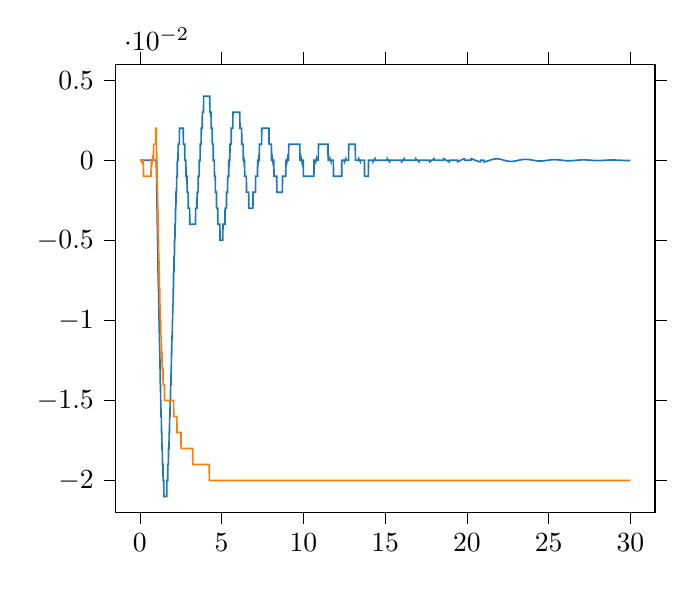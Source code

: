 % This file was created by tikzplotlib v0.9.1.
\begin{tikzpicture}

\definecolor{color0}{rgb}{0.122,0.467,0.706}
\definecolor{color1}{rgb}{1,0.498,0.055}

\begin{axis}[
tick align=outside,
tick pos=both,
x grid style={white!69.02!black},
xmin=-1.5, xmax=31.5,
xtick style={color=black},
y grid style={white!69.02!black},
ymin=-0.022, ymax=0.006,
ytick style={color=black}
]
\addplot [semithick, color0]
table {%
0 0
0.01 0
0.02 0
0.03 0
0.04 0
0.05 0
0.06 0
0.07 0
0.08 0
0.09 0
0.1 0
0.11 0
0.12 0
0.13 0
0.14 0
0.15 0
0.16 0
0.17 0
0.18 0
0.19 0
0.2 0
0.21 0
0.22 0
0.23 0
0.24 0
0.25 0
0.26 0
0.27 0
0.28 0
0.29 0
0.3 0
0.31 0
0.32 0
0.33 0
0.34 0
0.35 0
0.36 0
0.37 0
0.38 0
0.39 0
0.4 0
0.41 0
0.42 0
0.43 0
0.44 0
0.45 0
0.46 0
0.47 0
0.48 0
0.49 0
0.5 0
0.51 0
0.52 0
0.53 0
0.54 0
0.55 0
0.56 0
0.57 0
0.58 0
0.59 0
0.6 0
0.61 0
0.62 0
0.63 0
0.64 0
0.65 0
0.66 0
0.67 0
0.68 0
0.69 0
0.7 0
0.71 0
0.72 0
0.73 0
0.74 0
0.75 0
0.76 0
0.77 0
0.78 0
0.79 0
0.8 0
0.81 0
0.82 0
0.83 0
0.84 0
0.85 0
0.86 0
0.87 0
0.88 0
0.89 0
0.9 0
0.91 0
0.92 0
0.93 0
0.94 0
0.95 0
0.96 0
0.97 0
0.98 0
0.99 0
1 -6.208e-10
1.01 -0.001
1.02 -0.001
1.03 -0.002
1.04 -0.002
1.05 -0.003
1.06 -0.004
1.07 -0.004
1.08 -0.005
1.09 -0.005
1.1 -0.006
1.11 -0.007
1.12 -0.007
1.13 -0.008
1.14 -0.008
1.15 -0.009
1.16 -0.009
1.17 -0.01
1.18 -0.01
1.19 -0.011
1.2 -0.011
1.21 -0.012
1.22 -0.012
1.23 -0.013
1.24 -0.013
1.25 -0.014
1.26 -0.014
1.27 -0.015
1.28 -0.015
1.29 -0.016
1.3 -0.016
1.31 -0.016
1.32 -0.017
1.33 -0.017
1.34 -0.017
1.35 -0.018
1.36 -0.018
1.37 -0.018
1.38 -0.019
1.39 -0.019
1.4 -0.019
1.41 -0.019
1.42 -0.02
1.43 -0.02
1.44 -0.02
1.45 -0.02
1.46 -0.02
1.47 -0.021
1.48 -0.021
1.49 -0.021
1.5 -0.021
1.51 -0.021
1.52 -0.021
1.53 -0.021
1.54 -0.021
1.55 -0.021
1.56 -0.021
1.57 -0.021
1.58 -0.021
1.59 -0.021
1.6 -0.021
1.61 -0.021
1.62 -0.021
1.63 -0.021
1.64 -0.021
1.65 -0.02
1.66 -0.02
1.67 -0.02
1.68 -0.02
1.69 -0.02
1.7 -0.02
1.71 -0.019
1.72 -0.019
1.73 -0.019
1.74 -0.019
1.75 -0.018
1.76 -0.018
1.77 -0.018
1.78 -0.018
1.79 -0.017
1.8 -0.017
1.81 -0.017
1.82 -0.016
1.83 -0.016
1.84 -0.016
1.85 -0.015
1.86 -0.015
1.87 -0.015
1.88 -0.014
1.89 -0.014
1.9 -0.014
1.91 -0.013
1.92 -0.013
1.93 -0.012
1.94 -0.012
1.95 -0.012
1.96 -0.011
1.97 -0.011
1.98 -0.011
1.99 -0.01
2 -0.01
2.01 -0.009
2.02 -0.009
2.03 -0.009
2.04 -0.008
2.05 -0.008
2.06 -0.007
2.07 -0.007
2.08 -0.007
2.09 -0.006
2.1 -0.006
2.11 -0.006
2.12 -0.005
2.13 -0.005
2.14 -0.005
2.15 -0.004
2.16 -0.004
2.17 -0.004
2.18 -0.003
2.19 -0.003
2.2 -0.003
2.21 -0.002
2.22 -0.002
2.23 -0.002
2.24 -0.002
2.25 -0.001
2.26 -0.001
2.27 -0.001
2.28 -0.001
2.29 -0.0
2.3 -0.0
2.31 -3.707e-05
2.32 0.0
2.33 0.0
2.34 0.001
2.35 0.001
2.36 0.001
2.37 0.001
2.38 0.001
2.39 0.001
2.4 0.001
2.41 0.001
2.42 0.002
2.43 0.002
2.44 0.002
2.45 0.002
2.46 0.002
2.47 0.002
2.48 0.002
2.49 0.002
2.5 0.002
2.51 0.002
2.52 0.002
2.53 0.002
2.54 0.002
2.55 0.002
2.56 0.002
2.57 0.002
2.58 0.002
2.59 0.002
2.6 0.002
2.61 0.002
2.62 0.002
2.63 0.002
2.64 0.002
2.65 0.002
2.66 0.001
2.67 0.001
2.68 0.001
2.69 0.001
2.7 0.001
2.71 0.001
2.72 0.001
2.73 0.001
2.74 0.001
2.75 0.0
2.76 0.0
2.77 0.0
2.78 1.384e-05
2.79 -0.0
2.8 -0.0
2.81 -0.0
2.82 -0.001
2.83 -0.001
2.84 -0.001
2.85 -0.001
2.86 -0.001
2.87 -0.001
2.88 -0.001
2.89 -0.002
2.9 -0.002
2.91 -0.002
2.92 -0.002
2.93 -0.002
2.94 -0.002
2.95 -0.002
2.96 -0.003
2.97 -0.003
2.98 -0.003
2.99 -0.003
3.0 -0.003
3.01 -0.003
3.02 -0.003
3.03 -0.003
3.04 -0.003
3.05 -0.004
3.06 -0.004
3.07 -0.004
3.08 -0.004
3.09 -0.004
3.1 -0.004
3.11 -0.004
3.12 -0.004
3.13 -0.004
3.14 -0.004
3.15 -0.004
3.16 -0.004
3.17 -0.004
3.18 -0.004
3.19 -0.004
3.2 -0.004
3.21 -0.004
3.22 -0.004
3.23 -0.004
3.24 -0.004
3.25 -0.004
3.26 -0.004
3.27 -0.004
3.28 -0.004
3.29 -0.004
3.3 -0.004
3.31 -0.004
3.32 -0.004
3.33 -0.004
3.34 -0.004
3.35 -0.004
3.36 -0.004
3.37 -0.004
3.38 -0.004
3.39 -0.004
3.4 -0.004
3.41 -0.003
3.42 -0.003
3.43 -0.003
3.44 -0.003
3.45 -0.003
3.46 -0.003
3.47 -0.003
3.48 -0.003
3.49 -0.003
3.5 -0.002
3.51 -0.002
3.52 -0.002
3.53 -0.002
3.54 -0.002
3.55 -0.002
3.56 -0.002
3.57 -0.001
3.58 -0.001
3.59 -0.001
3.6 -0.001
3.61 -0.001
3.62 -0.001
3.63 -0.0
3.64 -0.0
3.65 -5.328e-05
3.66 0.0
3.67 0.0
3.68 0.0
3.69 0.001
3.7 0.001
3.71 0.001
3.72 0.001
3.73 0.001
3.74 0.001
3.75 0.002
3.76 0.002
3.77 0.002
3.78 0.002
3.79 0.002
3.8 0.002
3.81 0.002
3.82 0.003
3.83 0.003
3.84 0.003
3.85 0.003
3.86 0.003
3.87 0.003
3.88 0.003
3.89 0.003
3.9 0.004
3.91 0.004
3.92 0.004
3.93 0.004
3.94 0.004
3.95 0.004
3.96 0.004
3.97 0.004
3.98 0.004
3.99 0.004
4.0 0.004
4.01 0.004
4.02 0.004
4.03 0.004
4.04 0.004
4.05 0.004
4.06 0.004
4.07 0.004
4.08 0.004
4.09 0.004
4.1 0.004
4.11 0.004
4.12 0.004
4.13 0.004
4.14 0.004
4.15 0.004
4.16 0.004
4.17 0.004
4.18 0.004
4.19 0.004
4.2 0.004
4.21 0.004
4.22 0.004
4.23 0.004
4.24 0.004
4.25 0.004
4.26 0.004
4.27 0.004
4.28 0.003
4.29 0.003
4.3 0.003
4.31 0.003
4.32 0.003
4.33 0.003
4.34 0.003
4.35 0.003
4.36 0.002
4.37 0.002
4.38 0.002
4.39 0.002
4.4 0.002
4.41 0.002
4.42 0.002
4.43 0.001
4.44 0.001
4.45 0.001
4.46 0.001
4.47 0.001
4.48 0.001
4.49 0.0
4.5 0.0
4.51 0.0
4.52 7.015e-06
4.53 -0.0
4.54 -0.0
4.55 -0.0
4.56 -0.001
4.57 -0.001
4.58 -0.001
4.59 -0.001
4.6 -0.001
4.61 -0.001
4.62 -0.002
4.63 -0.002
4.64 -0.002
4.65 -0.002
4.66 -0.002
4.67 -0.002
4.68 -0.002
4.69 -0.003
4.7 -0.003
4.71 -0.003
4.72 -0.003
4.73 -0.003
4.74 -0.003
4.75 -0.003
4.76 -0.003
4.77 -0.004
4.78 -0.004
4.79 -0.004
4.8 -0.004
4.81 -0.004
4.82 -0.004
4.83 -0.004
4.84 -0.004
4.85 -0.004
4.86 -0.004
4.87 -0.004
4.88 -0.004
4.89 -0.004
4.9 -0.005
4.91 -0.005
4.92 -0.005
4.93 -0.005
4.94 -0.005
4.95 -0.005
4.96 -0.005
4.97 -0.005
4.98 -0.005
4.99 -0.005
5.0 -0.005
5.01 -0.005
5.02 -0.005
5.03 -0.005
5.04 -0.005
5.05 -0.005
5.06 -0.005
5.07 -0.005
5.08 -0.004
5.09 -0.004
5.1 -0.004
5.11 -0.004
5.12 -0.004
5.13 -0.004
5.14 -0.004
5.15 -0.004
5.16 -0.004
5.17 -0.004
5.18 -0.004
5.19 -0.004
5.2 -0.004
5.21 -0.003
5.22 -0.003
5.23 -0.003
5.24 -0.003
5.25 -0.003
5.26 -0.003
5.27 -0.003
5.28 -0.003
5.29 -0.003
5.3 -0.002
5.31 -0.002
5.32 -0.002
5.33 -0.002
5.34 -0.002
5.35 -0.002
5.36 -0.002
5.37 -0.001
5.38 -0.001
5.39 -0.001
5.4 -0.001
5.41 -0.001
5.42 -0.001
5.43 -0.001
5.44 -0.0
5.45 -0.0
5.46 -0.0
5.47 -5.043e-05
5.48 8.93e-05
5.49 0.0
5.5 0.0
5.51 0.001
5.52 0.001
5.53 0.001
5.54 0.001
5.55 0.001
5.56 0.001
5.57 0.001
5.58 0.001
5.59 0.002
5.6 0.002
5.61 0.002
5.62 0.002
5.63 0.002
5.64 0.002
5.65 0.002
5.66 0.002
5.67 0.002
5.68 0.002
5.69 0.003
5.7 0.003
5.71 0.003
5.72 0.003
5.73 0.003
5.74 0.003
5.75 0.003
5.76 0.003
5.77 0.003
5.78 0.003
5.79 0.003
5.8 0.003
5.81 0.003
5.82 0.003
5.83 0.003
5.84 0.003
5.85 0.003
5.86 0.003
5.87 0.003
5.88 0.003
5.89 0.003
5.9 0.003
5.91 0.003
5.92 0.003
5.93 0.003
5.94 0.003
5.95 0.003
5.96 0.003
5.97 0.003
5.98 0.003
5.99 0.003
6.0 0.003
6.01 0.003
6.02 0.003
6.03 0.003
6.04 0.003
6.05 0.003
6.06 0.003
6.07 0.003
6.08 0.003
6.09 0.003
6.1 0.003
6.11 0.003
6.12 0.002
6.13 0.002
6.14 0.002
6.15 0.002
6.16 0.002
6.17 0.002
6.18 0.002
6.19 0.002
6.2 0.002
6.21 0.002
6.22 0.002
6.23 0.001
6.24 0.001
6.25 0.001
6.26 0.001
6.27 0.001
6.28 0.001
6.29 0.001
6.3 0.001
6.31 0.001
6.32 0.0
6.33 0.0
6.34 0.0
6.35 0.0
6.36 2.345e-05
6.37 -8.624e-05
6.38 -0.0
6.39 -0.0
6.4 -0.0
6.41 -0.001
6.42 -0.001
6.43 -0.001
6.44 -0.001
6.45 -0.001
6.46 -0.001
6.47 -0.001
6.48 -0.001
6.49 -0.001
6.5 -0.001
6.51 -0.001
6.52 -0.002
6.53 -0.002
6.54 -0.002
6.55 -0.002
6.56 -0.002
6.57 -0.002
6.58 -0.002
6.59 -0.002
6.6 -0.002
6.61 -0.002
6.62 -0.002
6.63 -0.002
6.64 -0.002
6.65 -0.002
6.66 -0.003
6.67 -0.003
6.68 -0.003
6.69 -0.003
6.7 -0.003
6.71 -0.003
6.72 -0.003
6.73 -0.003
6.74 -0.003
6.75 -0.003
6.76 -0.003
6.77 -0.003
6.78 -0.003
6.79 -0.003
6.8 -0.003
6.81 -0.003
6.82 -0.003
6.83 -0.003
6.84 -0.003
6.85 -0.003
6.86 -0.003
6.87 -0.003
6.88 -0.003
6.89 -0.003
6.9 -0.003
6.91 -0.003
6.92 -0.002
6.93 -0.002
6.94 -0.002
6.95 -0.002
6.96 -0.002
6.97 -0.002
6.98 -0.002
6.99 -0.002
7.0 -0.002
7.01 -0.002
7.02 -0.002
7.03 -0.002
7.04 -0.002
7.05 -0.002
7.06 -0.002
7.07 -0.002
7.08 -0.001
7.09 -0.001
7.1 -0.001
7.11 -0.001
7.12 -0.001
7.13 -0.001
7.14 -0.001
7.15 -0.001
7.16 -0.001
7.17 -0.001
7.18 -0.001
7.19 -0.001
7.2 -0.0
7.21 -0.0
7.22 -0.0
7.23 -0.0
7.24 -9.329e-05
7.25 -6.107e-06
7.26 8.06e-05
7.27 0.0
7.28 0.0
7.29 0.0
7.3 0.0
7.31 0.001
7.32 0.001
7.33 0.001
7.34 0.001
7.35 0.001
7.36 0.001
7.37 0.001
7.38 0.001
7.39 0.001
7.4 0.001
7.41 0.001
7.42 0.001
7.43 0.001
7.44 0.001
7.45 0.002
7.46 0.002
7.47 0.002
7.48 0.002
7.49 0.002
7.5 0.002
7.51 0.002
7.52 0.002
7.53 0.002
7.54 0.002
7.55 0.002
7.56 0.002
7.57 0.002
7.58 0.002
7.59 0.002
7.6 0.002
7.61 0.002
7.62 0.002
7.63 0.002
7.64 0.002
7.65 0.002
7.66 0.002
7.67 0.002
7.68 0.002
7.69 0.002
7.7 0.002
7.71 0.002
7.72 0.002
7.73 0.002
7.74 0.002
7.75 0.002
7.76 0.002
7.77 0.002
7.78 0.002
7.79 0.002
7.8 0.002
7.81 0.002
7.82 0.002
7.83 0.002
7.84 0.002
7.85 0.002
7.86 0.002
7.87 0.002
7.88 0.002
7.89 0.002
7.9 0.001
7.91 0.001
7.92 0.001
7.93 0.001
7.94 0.001
7.95 0.001
7.96 0.001
7.97 0.001
7.98 0.001
7.99 0.001
8.0 0.001
8.01 0.001
8.02 0.001
8.03 0.001
8.04 0.001
8.05 0.0
8.06 0.0
8.07 0.0
8.08 0.0
8.09 0.0
8.1 0.0
8.11 7.139e-05
8.12 6.599e-07
8.13 -6.978e-05
8.14 -0.0
8.15 -0.0
8.16 -0.0
8.17 -0.0
8.18 -0.0
8.19 -0.0
8.2 -0.001
8.21 -0.001
8.22 -0.001
8.23 -0.001
8.24 -0.001
8.25 -0.001
8.26 -0.001
8.27 -0.001
8.28 -0.001
8.29 -0.001
8.3 -0.001
8.31 -0.001
8.32 -0.001
8.33 -0.001
8.34 -0.001
8.35 -0.001
8.36 -0.001
8.37 -0.001
8.38 -0.002
8.39 -0.002
8.4 -0.002
8.41 -0.002
8.42 -0.002
8.43 -0.002
8.44 -0.002
8.45 -0.002
8.46 -0.002
8.47 -0.002
8.48 -0.002
8.49 -0.002
8.5 -0.002
8.51 -0.002
8.52 -0.002
8.53 -0.002
8.54 -0.002
8.55 -0.002
8.56 -0.002
8.57 -0.002
8.58 -0.002
8.59 -0.002
8.6 -0.002
8.61 -0.002
8.62 -0.002
8.63 -0.002
8.64 -0.002
8.65 -0.002
8.66 -0.002
8.67 -0.002
8.68 -0.002
8.69 -0.002
8.7 -0.002
8.71 -0.002
8.72 -0.001
8.73 -0.001
8.74 -0.001
8.75 -0.001
8.76 -0.001
8.77 -0.001
8.78 -0.001
8.79 -0.001
8.8 -0.001
8.81 -0.001
8.82 -0.001
8.83 -0.001
8.84 -0.001
8.85 -0.001
8.86 -0.001
8.87 -0.001
8.88 -0.001
8.89 -0.001
8.9 -0.001
8.91 -0.001
8.92 -0.001
8.93 -0.0
8.94 -0.0
8.95 -0.0
8.96 -0.0
8.97 -0.0
8.98 -0.0
8.99 -9.14e-05
9.0 -3.283e-05
9.01 2.552e-05
9.02 8.358e-05
9.03 0.0
9.04 0.0
9.05 0.0
9.06 0.0
9.07 0.0
9.08 0.0
9.09 0.0
9.1 0.001
9.11 0.001
9.12 0.001
9.13 0.001
9.14 0.001
9.15 0.001
9.16 0.001
9.17 0.001
9.18 0.001
9.19 0.001
9.2 0.001
9.21 0.001
9.22 0.001
9.23 0.001
9.24 0.001
9.25 0.001
9.26 0.001
9.27 0.001
9.28 0.001
9.29 0.001
9.3 0.001
9.31 0.001
9.32 0.001
9.33 0.001
9.34 0.001
9.35 0.001
9.36 0.001
9.37 0.001
9.38 0.001
9.39 0.001
9.4 0.001
9.41 0.001
9.42 0.001
9.43 0.001
9.44 0.001
9.45 0.001
9.46 0.001
9.47 0.001
9.48 0.001
9.49 0.001
9.5 0.001
9.51 0.001
9.52 0.001
9.53 0.001
9.54 0.001
9.55 0.001
9.56 0.001
9.57 0.001
9.58 0.001
9.59 0.001
9.6 0.001
9.61 0.001
9.62 0.001
9.63 0.001
9.64 0.001
9.65 0.001
9.66 0.001
9.67 0.001
9.68 0.001
9.69 0.001
9.7 0.001
9.71 0.001
9.72 0.001
9.73 0.001
9.74 0.001
9.75 0.001
9.76 0.001
9.77 0.001
9.78 0.001
9.79 0.0
9.8 0.0
9.81 0.0
9.82 0.0
9.83 0.0
9.84 0.0
9.85 0.0
9.86 0.0
9.87 9.208e-05
9.88 4.385e-05
9.89 -4.223e-06
9.9 -5.209e-05
9.91 -9.968e-05
9.92 -0.0
9.93 -0.0
9.94 -0.0
9.95 -0.0
9.96 -0.0
9.97 -0.0
9.98 -0.0
9.99 -0.0
10.0 -0.001
10.01 -0.001
10.02 -0.001
10.03 -0.001
10.04 -0.001
10.05 -0.001
10.06 -0.001
10.07 -0.001
10.08 -0.001
10.09 -0.001
10.1 -0.001
10.11 -0.001
10.12 -0.001
10.13 -0.001
10.14 -0.001
10.15 -0.001
10.16 -0.001
10.17 -0.001
10.18 -0.001
10.19 -0.001
10.2 -0.001
10.21 -0.001
10.22 -0.001
10.23 -0.001
10.24 -0.001
10.25 -0.001
10.26 -0.001
10.27 -0.001
10.28 -0.001
10.29 -0.001
10.3 -0.001
10.31 -0.001
10.32 -0.001
10.33 -0.001
10.34 -0.001
10.35 -0.001
10.36 -0.001
10.37 -0.001
10.38 -0.001
10.39 -0.001
10.4 -0.001
10.41 -0.001
10.42 -0.001
10.43 -0.001
10.44 -0.001
10.45 -0.001
10.46 -0.001
10.47 -0.001
10.48 -0.001
10.49 -0.001
10.5 -0.001
10.51 -0.001
10.52 -0.001
10.53 -0.001
10.54 -0.001
10.55 -0.001
10.56 -0.001
10.57 -0.001
10.58 -0.001
10.59 -0.001
10.6 -0.001
10.61 -0.001
10.62 -0.001
10.63 -0.001
10.64 -0.001
10.65 -0.0
10.66 -0.0
10.67 -0.0
10.68 -0.0
10.69 -0.0
10.7 -0.0
10.71 -0.0
10.72 -0.0
10.73 -0.0
10.74 -0.0
10.75 -0.0
10.76 -6.659e-05
10.77 -2.711e-05
10.78 1.221e-05
10.79 5.134e-05
10.8 9.022e-05
10.81 0.0
10.82 0.0
10.83 0.0
10.84 0.0
10.85 0.0
10.86 0.0
10.87 0.0
10.88 0.0
10.89 0.0
10.9 0.0
10.91 0.0
10.92 0.001
10.93 0.001
10.94 0.001
10.95 0.001
10.96 0.001
10.97 0.001
10.98 0.001
10.99 0.001
11.0 0.001
11.01 0.001
11.02 0.001
11.03 0.001
11.04 0.001
11.05 0.001
11.06 0.001
11.07 0.001
11.08 0.001
11.09 0.001
11.1 0.001
11.11 0.001
11.12 0.001
11.13 0.001
11.14 0.001
11.15 0.001
11.16 0.001
11.17 0.001
11.18 0.001
11.19 0.001
11.2 0.001
11.21 0.001
11.22 0.001
11.23 0.001
11.24 0.001
11.25 0.001
11.26 0.001
11.27 0.001
11.28 0.001
11.29 0.001
11.3 0.001
11.31 0.001
11.32 0.001
11.33 0.001
11.34 0.001
11.35 0.001
11.36 0.001
11.37 0.001
11.38 0.001
11.39 0.001
11.4 0.001
11.41 0.001
11.42 0.001
11.43 0.001
11.44 0.001
11.45 0.001
11.46 0.001
11.47 0.001
11.48 0.001
11.49 0.001
11.5 0.001
11.51 0.0
11.52 0.0
11.53 0.0
11.54 0.0
11.55 0.0
11.56 0.0
11.57 0.0
11.58 0.0
11.59 0.0
11.6 0.0
11.61 0.0
11.62 0.0
11.63 9.98e-05
11.64 6.75e-05
11.65 3.527e-05
11.66 3.136e-06
11.67 -2.885e-05
11.68 -6.066e-05
11.69 -9.224e-05
11.7 -0.0
11.71 -0.0
11.72 -0.0
11.73 -0.0
11.74 -0.0
11.75 -0.0
11.76 -0.0
11.77 -0.0
11.78 -0.0
11.79 -0.0
11.8 -0.0
11.81 -0.0
11.82 -0.0
11.83 -0.0
11.84 -0.001
11.85 -0.001
11.86 -0.001
11.87 -0.001
11.88 -0.001
11.89 -0.001
11.9 -0.001
11.91 -0.001
11.92 -0.001
11.93 -0.001
11.94 -0.001
11.95 -0.001
11.96 -0.001
11.97 -0.001
11.98 -0.001
11.99 -0.001
12.0 -0.001
12.01 -0.001
12.02 -0.001
12.03 -0.001
12.04 -0.001
12.05 -0.001
12.06 -0.001
12.07 -0.001
12.08 -0.001
12.09 -0.001
12.1 -0.001
12.11 -0.001
12.12 -0.001
12.13 -0.001
12.14 -0.001
12.15 -0.001
12.16 -0.001
12.17 -0.001
12.18 -0.001
12.19 -0.001
12.2 -0.001
12.21 -0.001
12.22 -0.001
12.23 -0.001
12.24 -0.001
12.25 -0.001
12.26 -0.001
12.27 -0.001
12.28 -0.001
12.29 -0.001
12.3 -0.001
12.31 -0.001
12.32 -0.001
12.33 -0.001
12.34 -0.001
12.35 -0.0
12.36 -0.0
12.37 -0.0
12.38 -0.0
12.39 -0.0
12.4 -0.0
12.41 -0.0
12.42 -0.0
12.43 -0.0
12.44 -0.0
12.45 -0.0
12.46 -0.0
12.47 -0.0
12.48 -0.0
12.49 -0.0
12.5 -0.0
12.51 -9.409e-05
12.52 -6.771e-05
12.53 -4.136e-05
12.54 -1.508e-05
12.55 1.11e-05
12.56 3.714e-05
12.57 6.301e-05
12.58 8.869e-05
12.59 0.0
12.6 0.0
12.61 0.0
12.62 0.0
12.63 0.0
12.64 0.0
12.65 0.0
12.66 0.0
12.67 0.0
12.68 0.0
12.69 0.0
12.7 0.0
12.71 0.0
12.72 0.0
12.73 0.0
12.74 0.0
12.75 0.0
12.76 0.0
12.77 0.001
12.78 0.001
12.79 0.001
12.8 0.001
12.81 0.001
12.82 0.001
12.83 0.001
12.84 0.001
12.85 0.001
12.86 0.001
12.87 0.001
12.88 0.001
12.89 0.001
12.9 0.001
12.91 0.001
12.92 0.001
12.93 0.001
12.94 0.001
12.95 0.001
12.96 0.001
12.97 0.001
12.98 0.001
12.99 0.001
13.0 0.001
13.01 0.001
13.02 0.001
13.03 0.001
13.04 0.001
13.05 0.001
13.06 0.001
13.07 0.001
13.08 0.001
13.09 0.001
13.1 0.001
13.11 0.001
13.12 0.001
13.13 0.001
13.14 0.001
13.15 0.001
13.16 0.001
13.17 0.001
13.18 0.0
13.19 0.0
13.2 0.0
13.21 0.0
13.22 0.0
13.23 0.0
13.24 0.0
13.25 0.0
13.26 0.0
13.27 0.0
13.28 0.0
13.29 0.0
13.3 0.0
13.31 0.0
13.32 0.0
13.33 0.0
13.34 0.0
13.35 0.0
13.36 0.0
13.37 0.0
13.38 0.0
13.39 8.541e-05
13.4 6.385e-05
13.41 4.232e-05
13.42 2.083e-05
13.43 -5.895e-07
13.44 -2.191e-05
13.45 -4.311e-05
13.46 -6.415e-05
13.47 -8.502e-05
13.48 -0.0
13.49 -0.0
13.5 -0.0
13.51 -0.0
13.52 -0.0
13.53 -0.0
13.54 -0.0
13.55 -0.0
13.56 -0.0
13.57 -0.0
13.58 -0.0
13.59 -0.0
13.6 -0.0
13.61 -0.0
13.62 -0.0
13.63 -0.0
13.64 -0.0
13.65 -0.0
13.66 -0.0
13.67 -0.0
13.68 -0.0
13.69 -0.0
13.7 -0.0
13.71 -0.0
13.72 -0.0
13.73 -0.0
13.74 -0.001
13.75 -0.001
13.76 -0.001
13.77 -0.001
13.78 -0.001
13.79 -0.001
13.8 -0.001
13.81 -0.001
13.82 -0.001
13.83 -0.001
13.84 -0.001
13.85 -0.001
13.86 -0.001
13.87 -0.001
13.88 -0.001
13.89 -0.001
13.9 -0.001
13.91 -0.001
13.92 -0.001
13.93 -0.001
13.94 -0.001
13.95 -0.001
13.96 -0.001
13.97 -0.001
13.98 -0.0
13.99 -0.0
14.0 -0.0
14.01 -0.0
14.02 -0.0
14.03 -0.0
14.04 -0.0
14.05 -0.0
14.06 -0.0
14.07 -0.0
14.08 -0.0
14.09 -0.0
14.1 -0.0
14.11 -0.0
14.12 -0.0
14.13 -0.0
14.14 -0.0
14.15 -0.0
14.16 -0.0
14.17 -0.0
14.18 -0.0
14.19 -0.0
14.2 -0.0
14.21 -0.0
14.22 -0.0
14.23 -0.0
14.24 -0.0
14.25 -0.0
14.26 -9.573e-05
14.27 -7.814e-05
14.28 -6.053e-05
14.29 -4.292e-05
14.3 -2.534e-05
14.31 -7.806e-06
14.32 9.657e-06
14.33 2.703e-05
14.34 4.429e-05
14.35 6.141e-05
14.36 7.838e-05
14.37 9.517e-05
14.38 0.0
14.39 0.0
14.4 0.0
14.41 0.0
14.42 0.0
14.43 0.0
14.44 0.0
14.45 0.0
14.46 0.0
14.47 0.0
14.48 0.0
14.49 0.0
14.5 0.0
14.51 0.0
14.52 0.0
14.53 0.0
14.54 0.0
14.55 0.0
14.56 0.0
14.57 0.0
14.58 0.0
14.59 0.0
14.6 0.0
14.61 0.0
14.62 0.0
14.63 0.0
14.64 0.0
14.65 0.0
14.66 0.0
14.67 0.0
14.68 0.0
14.69 0.0
14.7 0.0
14.71 0.0
14.72 0.0
14.73 0.0
14.74 0.0
14.75 0.0
14.76 0.0
14.77 0.0
14.78 0.0
14.79 0.0
14.8 0.0
14.81 0.0
14.82 0.0
14.83 0.0
14.84 0.0
14.85 0.0
14.86 0.0
14.87 0.0
14.88 0.0
14.89 0.0
14.9 0.0
14.91 0.0
14.92 0.0
14.93 0.0
14.94 0.0
14.95 0.0
14.96 0.0
14.97 0.0
14.98 0.0
14.99 0.0
15.0 0.0
15.01 0.0
15.02 0.0
15.03 0.0
15.04 0.0
15.05 0.0
15.06 0.0
15.07 0.0
15.08 0.0
15.09 0.0
15.1 0.0
15.11 0.0
15.12 0.0
15.13 9.912e-05
15.14 8.481e-05
15.15 7.045e-05
15.16 5.608e-05
15.17 4.169e-05
15.18 2.732e-05
15.19 1.298e-05
15.2 -1.305e-06
15.21 -1.553e-05
15.22 -2.967e-05
15.23 -4.37e-05
15.24 -5.762e-05
15.25 -7.14e-05
15.26 -8.503e-05
15.27 -9.848e-05
15.28 -0.0
15.29 -0.0
15.3 -0.0
15.31 -0.0
15.32 -0.0
15.33 -0.0
15.34 -0.0
15.35 -0.0
15.36 -0.0
15.37 -0.0
15.38 -0.0
15.39 -0.0
15.4 -0.0
15.41 -0.0
15.42 -0.0
15.43 -0.0
15.44 -0.0
15.45 -0.0
15.46 -0.0
15.47 -0.0
15.48 -0.0
15.49 -0.0
15.5 -0.0
15.51 -0.0
15.52 -0.0
15.53 -0.0
15.54 -0.0
15.55 -0.0
15.56 -0.0
15.57 -0.0
15.58 -0.0
15.59 -0.0
15.6 -0.0
15.61 -0.0
15.62 -0.0
15.63 -0.0
15.64 -0.0
15.65 -0.0
15.66 -0.0
15.67 -0.0
15.68 -0.0
15.69 -0.0
15.7 -0.0
15.71 -0.0
15.72 -0.0
15.73 -0.0
15.74 -0.0
15.75 -0.0
15.76 -0.0
15.77 -0.0
15.78 -0.0
15.79 -0.0
15.8 -0.0
15.81 -0.0
15.82 -0.0
15.83 -0.0
15.84 -0.0
15.85 -0.0
15.86 -0.0
15.87 -0.0
15.88 -0.0
15.89 -0.0
15.9 -0.0
15.91 -0.0
15.92 -0.0
15.93 -0.0
15.94 -0.0
15.95 -0.0
15.96 -0.0
15.97 -0.0
15.98 -0.0
15.99 -0.0
16.0 -9.808e-05
16.01 -8.648e-05
16.02 -7.481e-05
16.03 -6.311e-05
16.04 -5.138e-05
16.05 -3.964e-05
16.06 -2.791e-05
16.07 -1.619e-05
16.08 -4.504e-06
16.09 7.132e-06
16.1 1.871e-05
16.11 3.02e-05
16.12 4.161e-05
16.13 5.291e-05
16.14 6.409e-05
16.15 7.514e-05
16.16 8.605e-05
16.17 9.679e-05
16.18 0.0
16.19 0.0
16.2 0.0
16.21 0.0
16.22 0.0
16.23 0.0
16.24 0.0
16.25 0.0
16.26 0.0
16.27 0.0
16.28 0.0
16.29 0.0
16.3 0.0
16.31 0.0
16.32 0.0
16.33 0.0
16.34 0.0
16.35 0.0
16.36 0.0
16.37 0.0
16.38 0.0
16.39 0.0
16.4 0.0
16.41 0.0
16.42 0.0
16.43 0.0
16.44 0.0
16.45 0.0
16.46 0.0
16.47 0.0
16.48 0.0
16.49 0.0
16.5 0.0
16.51 0.0
16.52 0.0
16.53 0.0
16.54 0.0
16.55 0.0
16.56 0.0
16.57 0.0
16.58 0.0
16.59 0.0
16.6 0.0
16.61 0.0
16.62 0.0
16.63 0.0
16.64 0.0
16.65 0.0
16.66 0.0
16.67 0.0
16.68 0.0
16.69 0.0
16.7 0.0
16.71 0.0
16.72 0.0
16.73 0.0
16.74 0.0
16.75 0.0
16.76 0.0
16.77 0.0
16.78 0.0
16.79 0.0
16.8 0.0
16.81 0.0
16.82 0.0
16.83 0.0
16.84 0.0
16.85 0.0
16.86 0.0
16.87 9.379e-05
16.88 8.441e-05
16.89 7.497e-05
16.9 6.548e-05
16.91 5.594e-05
16.92 4.638e-05
16.93 3.681e-05
16.94 2.723e-05
16.95 1.766e-05
16.96 8.114e-06
16.97 -1.399e-06
16.98 -1.087e-05
16.99 -2.028e-05
17.0 -2.962e-05
17.01 -3.888e-05
17.02 -4.805e-05
17.03 -5.712e-05
17.04 -6.607e-05
17.05 -7.49e-05
17.06 -8.359e-05
17.07 -9.214e-05
17.08 -0.0
17.09 -0.0
17.1 -0.0
17.11 -0.0
17.12 -0.0
17.13 -0.0
17.14 -0.0
17.15 -0.0
17.16 -0.0
17.17 -0.0
17.18 -0.0
17.19 -0.0
17.2 -0.0
17.21 -0.0
17.22 -0.0
17.23 -0.0
17.24 -0.0
17.25 -0.0
17.26 -0.0
17.27 -0.0
17.28 -0.0
17.29 -0.0
17.3 -0.0
17.31 -0.0
17.32 -0.0
17.33 -0.0
17.34 -0.0
17.35 -0.0
17.36 -0.0
17.37 -0.0
17.38 -0.0
17.39 -0.0
17.4 -0.0
17.41 -0.0
17.42 -0.0
17.43 -0.0
17.44 -0.0
17.45 -0.0
17.46 -0.0
17.47 -0.0
17.48 -0.0
17.49 -0.0
17.5 -0.0
17.51 -0.0
17.52 -0.0
17.53 -0.0
17.54 -0.0
17.55 -0.0
17.56 -0.0
17.57 -0.0
17.58 -0.0
17.59 -0.0
17.6 -0.0
17.61 -0.0
17.62 -0.0
17.63 -0.0
17.64 -0.0
17.65 -0.0
17.66 -0.0
17.67 -0.0
17.68 -0.0
17.69 -0.0
17.7 -0.0
17.71 -0.0
17.72 -0.0
17.73 -9.511e-05
17.74 -8.763e-05
17.75 -8.008e-05
17.76 -7.246e-05
17.77 -6.478e-05
17.78 -5.705e-05
17.79 -4.929e-05
17.8 -4.15e-05
17.81 -3.37e-05
17.82 -2.588e-05
17.83 -1.808e-05
17.84 -1.028e-05
17.85 -2.508e-06
17.86 5.232e-06
17.87 1.293e-05
17.88 2.058e-05
17.89 2.816e-05
17.9 3.567e-05
17.91 4.311e-05
17.92 5.045e-05
17.93 5.77e-05
17.94 6.484e-05
17.95 7.187e-05
17.96 7.878e-05
17.97 8.555e-05
17.98 9.218e-05
17.99 9.867e-05
18 0.0
18.01 0.0
18.02 0.0
18.03 0.0
18.04 0.0
18.05 0.0
18.06 0.0
18.07 0.0
18.08 0.0
18.09 0.0
18.1 0.0
18.11 0.0
18.12 0.0
18.13 0.0
18.14 0.0
18.15 0.0
18.16 0.0
18.17 0.0
18.18 0.0
18.19 0.0
18.2 0.0
18.21 0.0
18.22 0.0
18.23 0.0
18.24 0.0
18.25 0.0
18.26 0.0
18.27 0.0
18.28 0.0
18.29 0.0
18.3 0.0
18.31 0.0
18.32 0.0
18.33 0.0
18.34 0.0
18.35 0.0
18.36 0.0
18.37 0.0
18.38 0.0
18.39 0.0
18.4 0.0
18.41 0.0
18.42 0.0
18.43 0.0
18.44 0.0
18.45 0.0
18.46 0.0
18.47 0.0
18.48 0.0
18.49 0.0
18.5 0.0
18.51 0.0
18.52 0.0
18.53 0.0
18.54 0.0
18.55 0.0
18.56 0.0
18.57 0.0
18.58 9.812e-05
18.59 9.23e-05
18.6 8.639e-05
18.61 8.039e-05
18.62 7.433e-05
18.63 6.82e-05
18.64 6.201e-05
18.65 5.577e-05
18.66 4.948e-05
18.67 4.317e-05
18.68 3.683e-05
18.69 3.047e-05
18.7 2.41e-05
18.71 1.773e-05
18.72 1.137e-05
18.73 5.027e-06
18.74 -1.296e-06
18.75 -7.589e-06
18.76 -1.384e-05
18.77 -2.005e-05
18.78 -2.62e-05
18.79 -3.23e-05
18.8 -3.832e-05
18.81 -4.427e-05
18.82 -5.013e-05
18.83 -5.59e-05
18.84 -6.158e-05
18.85 -6.715e-05
18.86 -7.261e-05
18.87 -7.796e-05
18.88 -8.318e-05
18.89 -8.827e-05
18.9 -9.323e-05
18.91 -9.805e-05
18.92 -0.0
18.93 -0.0
18.94 -0.0
18.95 -0.0
18.96 -0.0
18.97 -0.0
18.98 -0.0
18.99 -0.0
19.0 -0.0
19.01 -0.0
19.02 -0.0
19.03 -0.0
19.04 -0.0
19.05 -0.0
19.06 -0.0
19.07 -0.0
19.08 -0.0
19.09 -0.0
19.1 -0.0
19.11 -0.0
19.12 -0.0
19.13 -0.0
19.14 -0.0
19.15 -0.0
19.16 -0.0
19.17 -0.0
19.18 -0.0
19.19 -0.0
19.2 -0.0
19.21 -0.0
19.22 -0.0
19.23 -0.0
19.24 -0.0
19.25 -0.0
19.26 -0.0
19.27 -0.0
19.28 -0.0
19.29 -0.0
19.3 -0.0
19.31 -0.0
19.32 -0.0
19.33 -0.0
19.34 -0.0
19.35 -0.0
19.36 -0.0
19.37 -0.0
19.38 -0.0
19.39 -0.0
19.4 -0.0
19.41 -0.0
19.42 -0.0
19.43 -9.58e-05
19.44 -9.135e-05
19.45 -8.682e-05
19.46 -8.219e-05
19.47 -7.749e-05
19.48 -7.27e-05
19.49 -6.785e-05
19.5 -6.293e-05
19.51 -5.796e-05
19.52 -5.294e-05
19.53 -4.787e-05
19.54 -4.277e-05
19.55 -3.763e-05
19.56 -3.247e-05
19.57 -2.73e-05
19.58 -2.211e-05
19.59 -1.692e-05
19.6 -1.174e-05
19.61 -6.557e-06
19.62 -1.394e-06
19.63 3.746e-06
19.64 8.858e-06
19.65 1.394e-05
19.66 1.897e-05
19.67 2.396e-05
19.68 2.89e-05
19.69 3.377e-05
19.7 3.858e-05
19.71 4.332e-05
19.72 4.799e-05
19.73 5.257e-05
19.74 5.706e-05
19.75 6.146e-05
19.76 6.577e-05
19.77 6.997e-05
19.78 7.406e-05
19.79 7.804e-05
19.8 8.19e-05
19.81 8.564e-05
19.82 8.926e-05
19.83 9.274e-05
19.84 9.61e-05
19.85 9.931e-05
19.86 0.0
19.87 0.0
19.88 0.0
19.89 0.0
19.9 0.0
19.91 0.0
19.92 0.0
19.93 0.0
19.94 0.0
19.95 0.0
19.96 0.0
19.97 0.0
19.98 0.0
19.99 0.0
20.0 0.0
20.01 0.0
20.02 0.0
20.03 0.0
20.04 0.0
20.05 0.0
20.06 0.0
20.07 0.0
20.08 0.0
20.09 0.0
20.1 0.0
20.11 0.0
20.12 0.0
20.13 0.0
20.14 0.0
20.15 0.0
20.16 0.0
20.17 0.0
20.18 0.0
20.19 0.0
20.2 0.0
20.21 0.0
20.22 0.0
20.23 0.0
20.24 0.0
20.25 9.927e-05
20.26 9.627e-05
20.27 9.316e-05
20.28 8.995e-05
20.29 8.664e-05
20.3 8.323e-05
20.31 7.974e-05
20.32 7.616e-05
20.33 7.25e-05
20.34 6.876e-05
20.35 6.496e-05
20.36 6.109e-05
20.37 5.717e-05
20.38 5.318e-05
20.39 4.916e-05
20.4 4.508e-05
20.41 4.097e-05
20.42 3.683e-05
20.43 3.266e-05
20.44 2.846e-05
20.45 2.425e-05
20.46 2.003e-05
20.47 1.581e-05
20.48 1.158e-05
20.49 7.356e-06
20.5 3.144e-06
20.51 -1.052e-06
20.52 -5.227e-06
20.53 -9.377e-06
20.54 -1.35e-05
20.55 -1.758e-05
20.56 -2.162e-05
20.57 -2.561e-05
20.58 -2.956e-05
20.59 -3.345e-05
20.6 -3.728e-05
20.61 -4.104e-05
20.62 -4.473e-05
20.63 -4.835e-05
20.64 -5.19e-05
20.65 -5.536e-05
20.66 -5.873e-05
20.67 -6.202e-05
20.68 -6.521e-05
20.69 -6.83e-05
20.7 -7.13e-05
20.71 -7.419e-05
20.72 -7.697e-05
20.73 -7.964e-05
20.74 -8.22e-05
20.75 -8.465e-05
20.76 -8.697e-05
20.77 -8.918e-05
20.78 -9.126e-05
20.79 -9.322e-05
20.8 -9.505e-05
20.81 -9.675e-05
20.82 -9.832e-05
20.83 -9.976e-05
20.84 -0.0
20.85 -0.0
20.86 -0.0
20.87 -0.0
20.88 -0.0
20.89 -0.0
20.9 -0.0
20.91 -0.0
20.92 -0.0
20.93 -0.0
20.94 -0.0
20.95 -0.0
20.96 -0.0
20.97 -0.0
20.98 -0.0
20.99 -0.0
21.0 -0.0
21.01 -0.0
21.02 -0.0
21.03 -0.0
21.04 -9.903e-05
21.05 -9.757e-05
21.06 -9.6e-05
21.07 -9.432e-05
21.08 -9.252e-05
21.09 -9.062e-05
21.1 -8.861e-05
21.11 -8.649e-05
21.12 -8.428e-05
21.13 -8.197e-05
21.14 -7.957e-05
21.15 -7.708e-05
21.16 -7.451e-05
21.17 -7.185e-05
21.18 -6.911e-05
21.19 -6.63e-05
21.2 -6.342e-05
21.21 -6.047e-05
21.22 -5.746e-05
21.23 -5.439e-05
21.24 -5.126e-05
21.25 -4.809e-05
21.26 -4.487e-05
21.27 -4.16e-05
21.28 -3.83e-05
21.29 -3.497e-05
21.3 -3.161e-05
21.31 -2.822e-05
21.32 -2.482e-05
21.33 -2.14e-05
21.34 -1.796e-05
21.35 -1.452e-05
21.36 -1.108e-05
21.37 -7.641e-06
21.38 -4.208e-06
21.39 -7.85e-07
21.4 2.623e-06
21.41 6.012e-06
21.42 9.377e-06
21.43 1.272e-05
21.44 1.602e-05
21.45 1.929e-05
21.46 2.252e-05
21.47 2.571e-05
21.48 2.885e-05
21.49 3.194e-05
21.5 3.498e-05
21.51 3.795e-05
21.52 4.087e-05
21.53 4.372e-05
21.54 4.65e-05
21.55 4.921e-05
21.56 5.184e-05
21.57 5.44e-05
21.58 5.688e-05
21.59 5.927e-05
21.6 6.158e-05
21.61 6.38e-05
21.62 6.592e-05
21.63 6.796e-05
21.64 6.99e-05
21.65 7.174e-05
21.66 7.348e-05
21.67 7.513e-05
21.68 7.666e-05
21.69 7.81e-05
21.7 7.943e-05
21.71 8.065e-05
21.72 8.177e-05
21.73 8.278e-05
21.74 8.368e-05
21.75 8.446e-05
21.76 8.514e-05
21.77 8.571e-05
21.78 8.617e-05
21.79 8.651e-05
21.8 8.675e-05
21.81 8.687e-05
21.82 8.689e-05
21.83 8.679e-05
21.84 8.658e-05
21.85 8.627e-05
21.86 8.585e-05
21.87 8.532e-05
21.88 8.469e-05
21.89 8.395e-05
21.9 8.311e-05
21.91 8.217e-05
21.92 8.113e-05
21.93 8.0e-05
21.94 7.876e-05
21.95 7.744e-05
21.96 7.602e-05
21.97 7.451e-05
21.98 7.291e-05
21.99 7.123e-05
22.0 6.947e-05
22.01 6.763e-05
22.02 6.571e-05
22.03 6.372e-05
22.04 6.166e-05
22.05 5.952e-05
22.06 5.733e-05
22.07 5.507e-05
22.08 5.275e-05
22.09 5.038e-05
22.1 4.795e-05
22.11 4.547e-05
22.12 4.295e-05
22.13 4.039e-05
22.14 3.778e-05
22.15 3.514e-05
22.16 3.247e-05
22.17 2.977e-05
22.18 2.705e-05
22.19 2.43e-05
22.2 2.154e-05
22.21 1.876e-05
22.22 1.597e-05
22.23 1.317e-05
22.24 1.037e-05
22.25 7.57e-06
22.26 4.773e-06
22.27 1.983e-06
22.28 -7.961e-07
22.29 -3.562e-06
22.3 -6.31e-06
22.31 -9.037e-06
22.32 -1.174e-05
22.33 -1.442e-05
22.34 -1.706e-05
22.35 -1.967e-05
22.36 -2.225e-05
22.37 -2.478e-05
22.38 -2.727e-05
22.39 -2.972e-05
22.4 -3.211e-05
22.41 -3.446e-05
22.42 -3.675e-05
22.43 -3.898e-05
22.44 -4.115e-05
22.45 -4.327e-05
22.46 -4.531e-05
22.47 -4.729e-05
22.48 -4.92e-05
22.49 -5.104e-05
22.5 -5.281e-05
22.51 -5.45e-05
22.52 -5.612e-05
22.53 -5.765e-05
22.54 -5.911e-05
22.55 -6.049e-05
22.56 -6.178e-05
22.57 -6.299e-05
22.58 -6.411e-05
22.59 -6.515e-05
22.6 -6.61e-05
22.61 -6.696e-05
22.62 -6.773e-05
22.63 -6.842e-05
22.64 -6.901e-05
22.65 -6.952e-05
22.66 -6.993e-05
22.67 -7.026e-05
22.68 -7.049e-05
22.69 -7.064e-05
22.7 -7.069e-05
22.71 -7.066e-05
22.72 -7.053e-05
22.73 -7.032e-05
22.74 -7.002e-05
22.75 -6.963e-05
22.76 -6.916e-05
22.77 -6.86e-05
22.78 -6.795e-05
22.79 -6.723e-05
22.8 -6.642e-05
22.81 -6.553e-05
22.82 -6.457e-05
22.83 -6.352e-05
22.84 -6.241e-05
22.85 -6.121e-05
22.86 -5.995e-05
22.87 -5.862e-05
22.88 -5.722e-05
22.89 -5.575e-05
22.9 -5.422e-05
22.91 -5.263e-05
22.92 -5.098e-05
22.93 -4.927e-05
22.94 -4.751e-05
22.95 -4.569e-05
22.96 -4.383e-05
22.97 -4.192e-05
22.98 -3.997e-05
22.99 -3.797e-05
23.0 -3.594e-05
23.01 -3.387e-05
23.02 -3.176e-05
23.03 -2.963e-05
23.04 -2.747e-05
23.05 -2.528e-05
23.06 -2.308e-05
23.07 -2.085e-05
23.08 -1.861e-05
23.09 -1.636e-05
23.1 -1.409e-05
23.11 -1.182e-05
23.12 -9.541e-06
23.13 -7.264e-06
23.14 -4.987e-06
23.15 -2.715e-06
23.16 -4.499e-07
23.17 1.805e-06
23.18 4.047e-06
23.19 6.274e-06
23.2 8.482e-06
23.21 1.067e-05
23.22 1.283e-05
23.23 1.497e-05
23.24 1.708e-05
23.25 1.916e-05
23.26 2.12e-05
23.27 2.321e-05
23.28 2.517e-05
23.29 2.71e-05
23.3 2.899e-05
23.31 3.082e-05
23.32 3.261e-05
23.33 3.436e-05
23.34 3.605e-05
23.35 3.768e-05
23.36 3.926e-05
23.37 4.079e-05
23.38 4.225e-05
23.39 4.366e-05
23.4 4.5e-05
23.41 4.628e-05
23.42 4.75e-05
23.43 4.865e-05
23.44 4.973e-05
23.45 5.075e-05
23.46 5.17e-05
23.47 5.257e-05
23.48 5.338e-05
23.49 5.412e-05
23.5 5.478e-05
23.51 5.537e-05
23.52 5.589e-05
23.53 5.634e-05
23.54 5.671e-05
23.55 5.701e-05
23.56 5.723e-05
23.57 5.739e-05
23.58 5.747e-05
23.59 5.747e-05
23.6 5.741e-05
23.61 5.727e-05
23.62 5.706e-05
23.63 5.678e-05
23.64 5.643e-05
23.65 5.6e-05
23.66 5.551e-05
23.67 5.496e-05
23.68 5.433e-05
23.69 5.364e-05
23.7 5.289e-05
23.71 5.207e-05
23.72 5.119e-05
23.73 5.025e-05
23.74 4.925e-05
23.75 4.819e-05
23.76 4.708e-05
23.77 4.591e-05
23.78 4.469e-05
23.79 4.342e-05
23.8 4.21e-05
23.81 4.074e-05
23.82 3.933e-05
23.83 3.787e-05
23.84 3.638e-05
23.85 3.484e-05
23.86 3.327e-05
23.87 3.166e-05
23.88 3.003e-05
23.89 2.836e-05
23.9 2.666e-05
23.91 2.494e-05
23.92 2.319e-05
23.93 2.142e-05
23.94 1.964e-05
23.95 1.784e-05
23.96 1.602e-05
23.97 1.419e-05
23.98 1.235e-05
23.99 1.051e-05
24.0 8.661e-06
24.01 6.809e-06
24.02 4.958e-06
24.03 3.109e-06
24.04 1.265e-06
24.05 -5.726e-07
24.06 -2.4e-06
24.07 -4.217e-06
24.08 -6.019e-06
24.09 -7.806e-06
24.1 -9.574e-06
24.11 -1.132e-05
24.12 -1.305e-05
24.13 -1.475e-05
24.14 -1.642e-05
24.15 -1.807e-05
24.16 -1.968e-05
24.17 -2.127e-05
24.18 -2.281e-05
24.19 -2.433e-05
24.2 -2.58e-05
24.21 -2.724e-05
24.22 -2.863e-05
24.23 -2.998e-05
24.24 -3.129e-05
24.25 -3.255e-05
24.26 -3.377e-05
24.27 -3.493e-05
24.28 -3.605e-05
24.29 -3.711e-05
24.3 -3.813e-05
24.31 -3.909e-05
24.32 -4.0e-05
24.33 -4.085e-05
24.34 -4.165e-05
24.35 -4.239e-05
24.36 -4.307e-05
24.37 -4.37e-05
24.38 -4.426e-05
24.39 -4.477e-05
24.4 -4.522e-05
24.41 -4.561e-05
24.42 -4.595e-05
24.43 -4.622e-05
24.44 -4.643e-05
24.45 -4.658e-05
24.46 -4.668e-05
24.47 -4.671e-05
24.48 -4.669e-05
24.49 -4.66e-05
24.5 -4.646e-05
24.51 -4.626e-05
24.52 -4.6e-05
24.53 -4.569e-05
24.54 -4.532e-05
24.55 -4.489e-05
24.56 -4.441e-05
24.57 -4.387e-05
24.58 -4.328e-05
24.59 -4.264e-05
24.6 -4.195e-05
24.61 -4.121e-05
24.62 -4.042e-05
24.63 -3.959e-05
24.64 -3.871e-05
24.65 -3.778e-05
24.66 -3.681e-05
24.67 -3.58e-05
24.68 -3.474e-05
24.69 -3.365e-05
24.7 -3.252e-05
24.71 -3.136e-05
24.72 -3.016e-05
24.73 -2.893e-05
24.74 -2.766e-05
24.75 -2.637e-05
24.76 -2.505e-05
24.77 -2.371e-05
24.78 -2.234e-05
24.79 -2.095e-05
24.8 -1.954e-05
24.81 -1.811e-05
24.82 -1.667e-05
24.83 -1.521e-05
24.84 -1.374e-05
24.85 -1.226e-05
24.86 -1.077e-05
24.87 -9.276e-06
24.88 -7.775e-06
24.89 -6.272e-06
24.9 -4.767e-06
24.91 -3.264e-06
24.92 -1.764e-06
24.93 -2.68e-07
24.94 1.221e-06
24.95 2.701e-06
24.96 4.171e-06
24.97 5.629e-06
24.98 7.073e-06
24.99 8.502e-06
25.0 9.912e-06
25.01 1.13e-05
25.02 1.267e-05
25.03 1.402e-05
25.04 1.535e-05
25.05 1.665e-05
25.06 1.792e-05
25.07 1.916e-05
25.08 2.037e-05
25.09 2.156e-05
25.1 2.27e-05
25.11 2.382e-05
25.12 2.49e-05
25.13 2.594e-05
25.14 2.695e-05
25.15 2.791e-05
25.16 2.884e-05
25.17 2.973e-05
25.18 3.057e-05
25.19 3.137e-05
25.2 3.213e-05
25.21 3.285e-05
25.22 3.351e-05
25.23 3.414e-05
25.24 3.472e-05
25.25 3.525e-05
25.26 3.573e-05
25.27 3.617e-05
25.28 3.656e-05
25.29 3.69e-05
25.3 3.719e-05
25.31 3.744e-05
25.32 3.763e-05
25.33 3.778e-05
25.34 3.788e-05
25.35 3.793e-05
25.36 3.793e-05
25.37 3.789e-05
25.38 3.78e-05
25.39 3.766e-05
25.4 3.747e-05
25.41 3.724e-05
25.42 3.696e-05
25.43 3.663e-05
25.44 3.626e-05
25.45 3.585e-05
25.46 3.539e-05
25.47 3.49e-05
25.48 3.435e-05
25.49 3.377e-05
25.5 3.315e-05
25.51 3.249e-05
25.52 3.179e-05
25.53 3.106e-05
25.54 3.029e-05
25.55 2.948e-05
25.56 2.864e-05
25.57 2.777e-05
25.58 2.687e-05
25.59 2.593e-05
25.6 2.497e-05
25.61 2.399e-05
25.62 2.297e-05
25.63 2.194e-05
25.64 2.088e-05
25.65 1.979e-05
25.66 1.869e-05
25.67 1.757e-05
25.68 1.644e-05
25.69 1.528e-05
25.7 1.412e-05
25.71 1.294e-05
25.72 1.175e-05
25.73 1.055e-05
25.74 9.346e-06
25.75 8.133e-06
25.76 6.916e-06
25.77 5.697e-06
25.78 4.475e-06
25.79 3.254e-06
25.8 2.034e-06
25.81 8.177e-07
25.82 -3.941e-07
25.83 -1.6e-06
25.84 -2.798e-06
25.85 -3.986e-06
25.86 -5.164e-06
25.87 -6.33e-06
25.88 -7.483e-06
25.89 -8.621e-06
25.9 -9.742e-06
25.91 -1.085e-05
25.92 -1.193e-05
25.93 -1.3e-05
25.94 -1.404e-05
25.95 -1.506e-05
25.96 -1.606e-05
25.97 -1.703e-05
25.98 -1.797e-05
25.99 -1.889e-05
26.0 -1.978e-05
26.01 -2.065e-05
26.02 -2.148e-05
26.03 -2.228e-05
26.04 -2.305e-05
26.05 -2.378e-05
26.06 -2.448e-05
26.07 -2.515e-05
26.08 -2.578e-05
26.09 -2.638e-05
26.1 -2.694e-05
26.11 -2.747e-05
26.12 -2.795e-05
26.13 -2.84e-05
26.14 -2.882e-05
26.15 -2.919e-05
26.16 -2.952e-05
26.17 -2.982e-05
26.18 -3.008e-05
26.19 -3.03e-05
26.2 -3.047e-05
26.21 -3.061e-05
26.22 -3.071e-05
26.23 -3.077e-05
26.24 -3.08e-05
26.25 -3.078e-05
26.26 -3.072e-05
26.27 -3.063e-05
26.28 -3.049e-05
26.29 -3.032e-05
26.3 -3.012e-05
26.31 -2.987e-05
26.32 -2.959e-05
26.33 -2.927e-05
26.34 -2.892e-05
26.35 -2.853e-05
26.36 -2.811e-05
26.37 -2.765e-05
26.38 -2.716e-05
26.39 -2.664e-05
26.4 -2.609e-05
26.41 -2.551e-05
26.42 -2.489e-05
26.43 -2.425e-05
26.44 -2.359e-05
26.45 -2.289e-05
26.46 -2.217e-05
26.47 -2.143e-05
26.48 -2.066e-05
26.49 -1.987e-05
26.5 -1.906e-05
26.51 -1.822e-05
26.52 -1.737e-05
26.53 -1.65e-05
26.54 -1.562e-05
26.55 -1.472e-05
26.56 -1.38e-05
26.57 -1.287e-05
26.58 -1.193e-05
26.59 -1.098e-05
26.6 -1.002e-05
26.61 -9.048e-06
26.62 -8.072e-06
26.63 -7.09e-06
26.64 -6.104e-06
26.65 -5.115e-06
26.66 -4.125e-06
26.67 -3.134e-06
26.68 -2.143e-06
26.69 -1.154e-06
26.7 -1.691e-07
26.71 8.118e-07
26.72 1.787e-06
26.73 2.755e-06
26.74 3.716e-06
26.75 4.667e-06
26.76 5.608e-06
26.77 6.537e-06
26.78 7.454e-06
26.79 8.356e-06
26.8 9.244e-06
26.81 1.012e-05
26.82 1.097e-05
26.83 1.181e-05
26.84 1.263e-05
26.85 1.343e-05
26.86 1.42e-05
26.87 1.496e-05
26.88 1.569e-05
26.89 1.641e-05
26.9 1.709e-05
26.91 1.775e-05
26.92 1.839e-05
26.93 1.9e-05
26.94 1.958e-05
26.95 2.014e-05
26.96 2.067e-05
26.97 2.117e-05
26.98 2.164e-05
26.99 2.208e-05
27.0 2.249e-05
27.01 2.287e-05
27.02 2.322e-05
27.03 2.353e-05
27.04 2.382e-05
27.05 2.408e-05
27.06 2.43e-05
27.07 2.449e-05
27.08 2.465e-05
27.09 2.478e-05
27.1 2.488e-05
27.11 2.494e-05
27.12 2.498e-05
27.13 2.498e-05
27.14 2.495e-05
27.15 2.489e-05
27.16 2.48e-05
27.17 2.467e-05
27.18 2.452e-05
27.19 2.433e-05
27.2 2.412e-05
27.21 2.388e-05
27.22 2.36e-05
27.23 2.33e-05
27.24 2.297e-05
27.25 2.262e-05
27.26 2.223e-05
27.27 2.182e-05
27.28 2.139e-05
27.29 2.093e-05
27.3 2.044e-05
27.31 1.994e-05
27.32 1.941e-05
27.33 1.885e-05
27.34 1.828e-05
27.35 1.768e-05
27.36 1.707e-05
27.37 1.644e-05
27.38 1.579e-05
27.39 1.512e-05
27.4 1.444e-05
27.41 1.374e-05
27.42 1.303e-05
27.43 1.23e-05
27.44 1.157e-05
27.45 1.082e-05
27.46 1.006e-05
27.47 9.29e-06
27.48 8.515e-06
27.49 7.732e-06
27.5 6.943e-06
27.51 6.149e-06
27.52 5.351e-06
27.53 4.55e-06
27.54 3.748e-06
27.55 2.944e-06
27.56 2.14e-06
27.57 1.337e-06
27.58 5.37e-07
27.59 -2.604e-07
27.6 -1.054e-06
27.61 -1.842e-06
27.62 -2.624e-06
27.63 -3.399e-06
27.64 -4.166e-06
27.65 -4.925e-06
27.66 -5.673e-06
27.67 -6.411e-06
27.68 -7.137e-06
27.69 -7.851e-06
27.7 -8.551e-06
27.71 -9.237e-06
27.72 -9.909e-06
27.73 -1.056e-05
27.74 -1.12e-05
27.75 -1.183e-05
27.76 -1.243e-05
27.77 -1.302e-05
27.78 -1.358e-05
27.79 -1.413e-05
27.8 -1.466e-05
27.81 -1.516e-05
27.82 -1.564e-05
27.83 -1.611e-05
27.84 -1.654e-05
27.85 -1.696e-05
27.86 -1.735e-05
27.87 -1.772e-05
27.88 -1.807e-05
27.89 -1.839e-05
27.9 -1.868e-05
27.91 -1.895e-05
27.92 -1.92e-05
27.93 -1.942e-05
27.94 -1.961e-05
27.95 -1.978e-05
27.96 -1.993e-05
27.97 -2.004e-05
27.98 -2.013e-05
27.99 -2.02e-05
28.0 -2.024e-05
28.01 -2.025e-05
28.02 -2.024e-05
28.03 -2.02e-05
28.04 -2.014e-05
28.05 -2.005e-05
28.06 -1.994e-05
28.07 -1.98e-05
28.08 -1.964e-05
28.09 -1.946e-05
28.1 -1.925e-05
28.11 -1.902e-05
28.12 -1.876e-05
28.13 -1.848e-05
28.14 -1.818e-05
28.15 -1.786e-05
28.16 -1.752e-05
28.17 -1.715e-05
28.18 -1.677e-05
28.19 -1.637e-05
28.2 -1.595e-05
28.21 -1.551e-05
28.22 -1.505e-05
28.23 -1.458e-05
28.24 -1.409e-05
28.25 -1.358e-05
28.26 -1.306e-05
28.27 -1.253e-05
28.28 -1.198e-05
28.29 -1.142e-05
28.3 -1.085e-05
28.31 -1.027e-05
28.32 -9.676e-06
28.33 -9.074e-06
28.34 -8.463e-06
28.35 -7.844e-06
28.36 -7.219e-06
28.37 -6.587e-06
28.38 -5.95e-06
28.39 -5.308e-06
28.4 -4.663e-06
28.41 -4.015e-06
28.42 -3.365e-06
28.43 -2.714e-06
28.44 -2.063e-06
28.45 -1.412e-06
28.46 -7.619e-07
28.47 -1.143e-07
28.48 5.303e-07
28.49 1.171e-06
28.5 1.808e-06
28.51 2.439e-06
28.52 3.064e-06
28.53 3.682e-06
28.54 4.293e-06
28.55 4.895e-06
28.56 5.488e-06
28.57 6.072e-06
28.58 6.645e-06
28.59 7.207e-06
28.6 7.757e-06
28.61 8.295e-06
28.62 8.819e-06
28.63 9.33e-06
28.64 9.827e-06
28.65 1.031e-05
28.66 1.078e-05
28.67 1.123e-05
28.68 1.166e-05
28.69 1.208e-05
28.7 1.248e-05
28.71 1.286e-05
28.72 1.323e-05
28.73 1.358e-05
28.74 1.39e-05
28.75 1.421e-05
28.76 1.45e-05
28.77 1.477e-05
28.78 1.502e-05
28.79 1.525e-05
28.8 1.546e-05
28.81 1.565e-05
28.82 1.581e-05
28.83 1.596e-05
28.84 1.609e-05
28.85 1.619e-05
28.86 1.628e-05
28.87 1.634e-05
28.88 1.638e-05
28.89 1.641e-05
28.9 1.641e-05
28.91 1.639e-05
28.92 1.635e-05
28.93 1.629e-05
28.94 1.62e-05
28.95 1.61e-05
28.96 1.598e-05
28.97 1.584e-05
28.98 1.568e-05
28.99 1.55e-05
29.0 1.53e-05
29.01 1.509e-05
29.02 1.485e-05
29.03 1.46e-05
29.04 1.433e-05
29.05 1.405e-05
29.06 1.375e-05
29.07 1.343e-05
29.08 1.309e-05
29.09 1.275e-05
29.1 1.238e-05
29.11 1.201e-05
29.12 1.162e-05
29.13 1.121e-05
29.14 1.08e-05
29.15 1.037e-05
29.16 9.932e-06
29.17 9.484e-06
29.18 9.025e-06
29.19 8.558e-06
29.2 8.082e-06
29.21 7.598e-06
29.22 7.106e-06
29.23 6.608e-06
29.24 6.104e-06
29.25 5.595e-06
29.26 5.081e-06
29.27 4.563e-06
29.28 4.042e-06
29.29 3.519e-06
29.3 2.993e-06
29.31 2.466e-06
29.32 1.938e-06
29.33 1.411e-06
29.34 8.839e-07
29.35 3.584e-07
29.36 -1.649e-07
29.37 -6.856e-07
29.38 -1.203e-06
29.39 -1.716e-06
29.4 -2.225e-06
29.41 -2.728e-06
29.42 -3.226e-06
29.43 -3.717e-06
29.44 -4.202e-06
29.45 -4.678e-06
29.46 -5.147e-06
29.47 -5.606e-06
29.48 -6.057e-06
29.49 -6.497e-06
29.5 -6.927e-06
29.51 -7.347e-06
29.52 -7.755e-06
29.53 -8.152e-06
29.54 -8.536e-06
29.55 -8.908e-06
29.56 -9.266e-06
29.57 -9.612e-06
29.58 -9.943e-06
29.59 -1.026e-05
29.6 -1.056e-05
29.61 -1.085e-05
29.62 -1.112e-05
29.63 -1.138e-05
29.64 -1.162e-05
29.65 -1.185e-05
29.66 -1.206e-05
29.67 -1.225e-05
29.68 -1.243e-05
29.69 -1.259e-05
29.7 -1.274e-05
29.71 -1.287e-05
29.72 -1.298e-05
29.73 -1.307e-05
29.74 -1.315e-05
29.75 -1.321e-05
29.76 -1.325e-05
29.77 -1.328e-05
29.78 -1.329e-05
29.79 -1.328e-05
29.8 -1.325e-05
29.81 -1.321e-05
29.82 -1.316e-05
29.83 -1.308e-05
29.84 -1.299e-05
29.85 -1.289e-05
29.86 -1.276e-05
29.87 -1.263e-05
29.88 -1.247e-05
29.89 -1.231e-05
29.9 -1.212e-05
29.91 -1.193e-05
29.92 -1.172e-05
29.93 -1.149e-05
29.94 -1.125e-05
29.95 -1.1e-05
29.96 -1.074e-05
29.97 -1.046e-05
29.98 -1.018e-05
29.99 -9.876e-06
30.0 -9.565e-06
};
\addplot [semithick, color1]
table {%
0 0
0.01 2.369e-07
0.02 1.414e-06
0.03 2.697e-06
0.04 2.782e-06
0.05 6.056e-07
0.06 -4.566e-06
0.07 -1.319e-05
0.08 -2.55e-05
0.09 -4.158e-05
0.1 -6.141e-05
0.11 -8.485e-05
0.12 -0.0
0.13 -0.0
0.14 -0.0
0.15 -0.0
0.16 -0.0
0.17 -0.0
0.18 -0.0
0.19 -0.0
0.2 -0.0
0.21 -0.0
0.22 -0.001
0.23 -0.001
0.24 -0.001
0.25 -0.001
0.26 -0.001
0.27 -0.001
0.28 -0.001
0.29 -0.001
0.3 -0.001
0.31 -0.001
0.32 -0.001
0.33 -0.001
0.34 -0.001
0.35 -0.001
0.36 -0.001
0.37 -0.001
0.38 -0.001
0.39 -0.001
0.4 -0.001
0.41 -0.001
0.42 -0.001
0.43 -0.001
0.44 -0.001
0.45 -0.001
0.46 -0.001
0.47 -0.001
0.48 -0.001
0.49 -0.001
0.5 -0.001
0.51 -0.001
0.52 -0.001
0.53 -0.001
0.54 -0.001
0.55 -0.001
0.56 -0.001
0.57 -0.001
0.58 -0.001
0.59 -0.001
0.6 -0.001
0.61 -0.001
0.62 -0.001
0.63 -0.001
0.64 -0.001
0.65 -0.001
0.66 -0.001
0.67 -0.001
0.68 -0.001
0.69 -0.0
0.7 -0.0
0.71 -0.0
0.72 -0.0
0.73 -0.0
0.74 -0.0
0.75 -9.288e-05
0.76 -2.259e-05
0.77 4.87e-05
0.78 0.0
0.79 0.0
0.8 0.0
0.81 0.0
0.82 0.0
0.83 0.0
0.84 0.001
0.85 0.001
0.86 0.001
0.87 0.001
0.88 0.001
0.89 0.001
0.9 0.001
0.91 0.001
0.92 0.001
0.93 0.001
0.94 0.001
0.95 0.001
0.96 0.001
0.97 0.002
0.98 0.002
0.99 0.002
1 0.002
1.01 0.001
1.02 0.001
1.03 0.0
1.04 -0.0
1.05 -0.001
1.06 -0.001
1.07 -0.002
1.08 -0.002
1.09 -0.003
1.1 -0.003
1.11 -0.004
1.12 -0.004
1.13 -0.005
1.14 -0.005
1.15 -0.006
1.16 -0.006
1.17 -0.007
1.18 -0.007
1.19 -0.008
1.2 -0.008
1.21 -0.008
1.22 -0.009
1.23 -0.009
1.24 -0.009
1.25 -0.01
1.26 -0.01
1.27 -0.01
1.28 -0.011
1.29 -0.011
1.3 -0.011
1.31 -0.011
1.32 -0.012
1.33 -0.012
1.34 -0.012
1.35 -0.012
1.36 -0.013
1.37 -0.013
1.38 -0.013
1.39 -0.013
1.4 -0.013
1.41 -0.013
1.42 -0.014
1.43 -0.014
1.44 -0.014
1.45 -0.014
1.46 -0.014
1.47 -0.014
1.48 -0.014
1.49 -0.014
1.5 -0.014
1.51 -0.015
1.52 -0.015
1.53 -0.015
1.54 -0.015
1.55 -0.015
1.56 -0.015
1.57 -0.015
1.58 -0.015
1.59 -0.015
1.6 -0.015
1.61 -0.015
1.62 -0.015
1.63 -0.015
1.64 -0.015
1.65 -0.015
1.66 -0.015
1.67 -0.015
1.68 -0.015
1.69 -0.015
1.7 -0.015
1.71 -0.015
1.72 -0.015
1.73 -0.015
1.74 -0.015
1.75 -0.015
1.76 -0.015
1.77 -0.015
1.78 -0.015
1.79 -0.015
1.8 -0.015
1.81 -0.015
1.82 -0.015
1.83 -0.015
1.84 -0.015
1.85 -0.015
1.86 -0.015
1.87 -0.015
1.88 -0.015
1.89 -0.015
1.9 -0.015
1.91 -0.015
1.92 -0.015
1.93 -0.015
1.94 -0.015
1.95 -0.015
1.96 -0.015
1.97 -0.015
1.98 -0.015
1.99 -0.015
2 -0.015
2.01 -0.015
2.02 -0.015
2.03 -0.015
2.04 -0.015
2.05 -0.015
2.06 -0.015
2.07 -0.016
2.08 -0.016
2.09 -0.016
2.1 -0.016
2.11 -0.016
2.12 -0.016
2.13 -0.016
2.14 -0.016
2.15 -0.016
2.16 -0.016
2.17 -0.016
2.18 -0.016
2.19 -0.016
2.2 -0.016
2.21 -0.016
2.22 -0.016
2.23 -0.016
2.24 -0.016
2.25 -0.016
2.26 -0.016
2.27 -0.017
2.28 -0.017
2.29 -0.017
2.3 -0.017
2.31 -0.017
2.32 -0.017
2.33 -0.017
2.34 -0.017
2.35 -0.017
2.36 -0.017
2.37 -0.017
2.38 -0.017
2.39 -0.017
2.4 -0.017
2.41 -0.017
2.42 -0.017
2.43 -0.017
2.44 -0.017
2.45 -0.017
2.46 -0.017
2.47 -0.017
2.48 -0.017
2.49 -0.017
2.5 -0.017
2.51 -0.017
2.52 -0.018
2.53 -0.018
2.54 -0.018
2.55 -0.018
2.56 -0.018
2.57 -0.018
2.58 -0.018
2.59 -0.018
2.6 -0.018
2.61 -0.018
2.62 -0.018
2.63 -0.018
2.64 -0.018
2.65 -0.018
2.66 -0.018
2.67 -0.018
2.68 -0.018
2.69 -0.018
2.7 -0.018
2.71 -0.018
2.72 -0.018
2.73 -0.018
2.74 -0.018
2.75 -0.018
2.76 -0.018
2.77 -0.018
2.78 -0.018
2.79 -0.018
2.8 -0.018
2.81 -0.018
2.82 -0.018
2.83 -0.018
2.84 -0.018
2.85 -0.018
2.86 -0.018
2.87 -0.018
2.88 -0.018
2.89 -0.018
2.9 -0.018
2.91 -0.018
2.92 -0.018
2.93 -0.018
2.94 -0.018
2.95 -0.018
2.96 -0.018
2.97 -0.018
2.98 -0.018
2.99 -0.018
3.0 -0.018
3.01 -0.018
3.02 -0.018
3.03 -0.018
3.04 -0.018
3.05 -0.018
3.06 -0.018
3.07 -0.018
3.08 -0.018
3.09 -0.018
3.1 -0.018
3.11 -0.018
3.12 -0.018
3.13 -0.018
3.14 -0.018
3.15 -0.018
3.16 -0.018
3.17 -0.018
3.18 -0.018
3.19 -0.018
3.2 -0.018
3.21 -0.018
3.22 -0.018
3.23 -0.018
3.24 -0.019
3.25 -0.019
3.26 -0.019
3.27 -0.019
3.28 -0.019
3.29 -0.019
3.3 -0.019
3.31 -0.019
3.32 -0.019
3.33 -0.019
3.34 -0.019
3.35 -0.019
3.36 -0.019
3.37 -0.019
3.38 -0.019
3.39 -0.019
3.4 -0.019
3.41 -0.019
3.42 -0.019
3.43 -0.019
3.44 -0.019
3.45 -0.019
3.46 -0.019
3.47 -0.019
3.48 -0.019
3.49 -0.019
3.5 -0.019
3.51 -0.019
3.52 -0.019
3.53 -0.019
3.54 -0.019
3.55 -0.019
3.56 -0.019
3.57 -0.019
3.58 -0.019
3.59 -0.019
3.6 -0.019
3.61 -0.019
3.62 -0.019
3.63 -0.019
3.64 -0.019
3.65 -0.019
3.66 -0.019
3.67 -0.019
3.68 -0.019
3.69 -0.019
3.7 -0.019
3.71 -0.019
3.72 -0.019
3.73 -0.019
3.74 -0.019
3.75 -0.019
3.76 -0.019
3.77 -0.019
3.78 -0.019
3.79 -0.019
3.8 -0.019
3.81 -0.019
3.82 -0.019
3.83 -0.019
3.84 -0.019
3.85 -0.019
3.86 -0.019
3.87 -0.019
3.88 -0.019
3.89 -0.019
3.9 -0.019
3.91 -0.019
3.92 -0.019
3.93 -0.019
3.94 -0.019
3.95 -0.019
3.96 -0.019
3.97 -0.019
3.98 -0.019
3.99 -0.019
4.0 -0.019
4.01 -0.019
4.02 -0.019
4.03 -0.019
4.04 -0.019
4.05 -0.019
4.06 -0.019
4.07 -0.019
4.08 -0.019
4.09 -0.019
4.1 -0.019
4.11 -0.019
4.12 -0.019
4.13 -0.019
4.14 -0.019
4.15 -0.019
4.16 -0.019
4.17 -0.019
4.18 -0.019
4.19 -0.019
4.2 -0.019
4.21 -0.019
4.22 -0.019
4.23 -0.019
4.24 -0.019
4.25 -0.02
4.26 -0.02
4.27 -0.02
4.28 -0.02
4.29 -0.02
4.3 -0.02
4.31 -0.02
4.32 -0.02
4.33 -0.02
4.34 -0.02
4.35 -0.02
4.36 -0.02
4.37 -0.02
4.38 -0.02
4.39 -0.02
4.4 -0.02
4.41 -0.02
4.42 -0.02
4.43 -0.02
4.44 -0.02
4.45 -0.02
4.46 -0.02
4.47 -0.02
4.48 -0.02
4.49 -0.02
4.5 -0.02
4.51 -0.02
4.52 -0.02
4.53 -0.02
4.54 -0.02
4.55 -0.02
4.56 -0.02
4.57 -0.02
4.58 -0.02
4.59 -0.02
4.6 -0.02
4.61 -0.02
4.62 -0.02
4.63 -0.02
4.64 -0.02
4.65 -0.02
4.66 -0.02
4.67 -0.02
4.68 -0.02
4.69 -0.02
4.7 -0.02
4.71 -0.02
4.72 -0.02
4.73 -0.02
4.74 -0.02
4.75 -0.02
4.76 -0.02
4.77 -0.02
4.78 -0.02
4.79 -0.02
4.8 -0.02
4.81 -0.02
4.82 -0.02
4.83 -0.02
4.84 -0.02
4.85 -0.02
4.86 -0.02
4.87 -0.02
4.88 -0.02
4.89 -0.02
4.9 -0.02
4.91 -0.02
4.92 -0.02
4.93 -0.02
4.94 -0.02
4.95 -0.02
4.96 -0.02
4.97 -0.02
4.98 -0.02
4.99 -0.02
5.0 -0.02
5.01 -0.02
5.02 -0.02
5.03 -0.02
5.04 -0.02
5.05 -0.02
5.06 -0.02
5.07 -0.02
5.08 -0.02
5.09 -0.02
5.1 -0.02
5.11 -0.02
5.12 -0.02
5.13 -0.02
5.14 -0.02
5.15 -0.02
5.16 -0.02
5.17 -0.02
5.18 -0.02
5.19 -0.02
5.2 -0.02
5.21 -0.02
5.22 -0.02
5.23 -0.02
5.24 -0.02
5.25 -0.02
5.26 -0.02
5.27 -0.02
5.28 -0.02
5.29 -0.02
5.3 -0.02
5.31 -0.02
5.32 -0.02
5.33 -0.02
5.34 -0.02
5.35 -0.02
5.36 -0.02
5.37 -0.02
5.38 -0.02
5.39 -0.02
5.4 -0.02
5.41 -0.02
5.42 -0.02
5.43 -0.02
5.44 -0.02
5.45 -0.02
5.46 -0.02
5.47 -0.02
5.48 -0.02
5.49 -0.02
5.5 -0.02
5.51 -0.02
5.52 -0.02
5.53 -0.02
5.54 -0.02
5.55 -0.02
5.56 -0.02
5.57 -0.02
5.58 -0.02
5.59 -0.02
5.6 -0.02
5.61 -0.02
5.62 -0.02
5.63 -0.02
5.64 -0.02
5.65 -0.02
5.66 -0.02
5.67 -0.02
5.68 -0.02
5.69 -0.02
5.7 -0.02
5.71 -0.02
5.72 -0.02
5.73 -0.02
5.74 -0.02
5.75 -0.02
5.76 -0.02
5.77 -0.02
5.78 -0.02
5.79 -0.02
5.8 -0.02
5.81 -0.02
5.82 -0.02
5.83 -0.02
5.84 -0.02
5.85 -0.02
5.86 -0.02
5.87 -0.02
5.88 -0.02
5.89 -0.02
5.9 -0.02
5.91 -0.02
5.92 -0.02
5.93 -0.02
5.94 -0.02
5.95 -0.02
5.96 -0.02
5.97 -0.02
5.98 -0.02
5.99 -0.02
6.0 -0.02
6.01 -0.02
6.02 -0.02
6.03 -0.02
6.04 -0.02
6.05 -0.02
6.06 -0.02
6.07 -0.02
6.08 -0.02
6.09 -0.02
6.1 -0.02
6.11 -0.02
6.12 -0.02
6.13 -0.02
6.14 -0.02
6.15 -0.02
6.16 -0.02
6.17 -0.02
6.18 -0.02
6.19 -0.02
6.2 -0.02
6.21 -0.02
6.22 -0.02
6.23 -0.02
6.24 -0.02
6.25 -0.02
6.26 -0.02
6.27 -0.02
6.28 -0.02
6.29 -0.02
6.3 -0.02
6.31 -0.02
6.32 -0.02
6.33 -0.02
6.34 -0.02
6.35 -0.02
6.36 -0.02
6.37 -0.02
6.38 -0.02
6.39 -0.02
6.4 -0.02
6.41 -0.02
6.42 -0.02
6.43 -0.02
6.44 -0.02
6.45 -0.02
6.46 -0.02
6.47 -0.02
6.48 -0.02
6.49 -0.02
6.5 -0.02
6.51 -0.02
6.52 -0.02
6.53 -0.02
6.54 -0.02
6.55 -0.02
6.56 -0.02
6.57 -0.02
6.58 -0.02
6.59 -0.02
6.6 -0.02
6.61 -0.02
6.62 -0.02
6.63 -0.02
6.64 -0.02
6.65 -0.02
6.66 -0.02
6.67 -0.02
6.68 -0.02
6.69 -0.02
6.7 -0.02
6.71 -0.02
6.72 -0.02
6.73 -0.02
6.74 -0.02
6.75 -0.02
6.76 -0.02
6.77 -0.02
6.78 -0.02
6.79 -0.02
6.8 -0.02
6.81 -0.02
6.82 -0.02
6.83 -0.02
6.84 -0.02
6.85 -0.02
6.86 -0.02
6.87 -0.02
6.88 -0.02
6.89 -0.02
6.9 -0.02
6.91 -0.02
6.92 -0.02
6.93 -0.02
6.94 -0.02
6.95 -0.02
6.96 -0.02
6.97 -0.02
6.98 -0.02
6.99 -0.02
7.0 -0.02
7.01 -0.02
7.02 -0.02
7.03 -0.02
7.04 -0.02
7.05 -0.02
7.06 -0.02
7.07 -0.02
7.08 -0.02
7.09 -0.02
7.1 -0.02
7.11 -0.02
7.12 -0.02
7.13 -0.02
7.14 -0.02
7.15 -0.02
7.16 -0.02
7.17 -0.02
7.18 -0.02
7.19 -0.02
7.2 -0.02
7.21 -0.02
7.22 -0.02
7.23 -0.02
7.24 -0.02
7.25 -0.02
7.26 -0.02
7.27 -0.02
7.28 -0.02
7.29 -0.02
7.3 -0.02
7.31 -0.02
7.32 -0.02
7.33 -0.02
7.34 -0.02
7.35 -0.02
7.36 -0.02
7.37 -0.02
7.38 -0.02
7.39 -0.02
7.4 -0.02
7.41 -0.02
7.42 -0.02
7.43 -0.02
7.44 -0.02
7.45 -0.02
7.46 -0.02
7.47 -0.02
7.48 -0.02
7.49 -0.02
7.5 -0.02
7.51 -0.02
7.52 -0.02
7.53 -0.02
7.54 -0.02
7.55 -0.02
7.56 -0.02
7.57 -0.02
7.58 -0.02
7.59 -0.02
7.6 -0.02
7.61 -0.02
7.62 -0.02
7.63 -0.02
7.64 -0.02
7.65 -0.02
7.66 -0.02
7.67 -0.02
7.68 -0.02
7.69 -0.02
7.7 -0.02
7.71 -0.02
7.72 -0.02
7.73 -0.02
7.74 -0.02
7.75 -0.02
7.76 -0.02
7.77 -0.02
7.78 -0.02
7.79 -0.02
7.8 -0.02
7.81 -0.02
7.82 -0.02
7.83 -0.02
7.84 -0.02
7.85 -0.02
7.86 -0.02
7.87 -0.02
7.88 -0.02
7.89 -0.02
7.9 -0.02
7.91 -0.02
7.92 -0.02
7.93 -0.02
7.94 -0.02
7.95 -0.02
7.96 -0.02
7.97 -0.02
7.98 -0.02
7.99 -0.02
8.0 -0.02
8.01 -0.02
8.02 -0.02
8.03 -0.02
8.04 -0.02
8.05 -0.02
8.06 -0.02
8.07 -0.02
8.08 -0.02
8.09 -0.02
8.1 -0.02
8.11 -0.02
8.12 -0.02
8.13 -0.02
8.14 -0.02
8.15 -0.02
8.16 -0.02
8.17 -0.02
8.18 -0.02
8.19 -0.02
8.2 -0.02
8.21 -0.02
8.22 -0.02
8.23 -0.02
8.24 -0.02
8.25 -0.02
8.26 -0.02
8.27 -0.02
8.28 -0.02
8.29 -0.02
8.3 -0.02
8.31 -0.02
8.32 -0.02
8.33 -0.02
8.34 -0.02
8.35 -0.02
8.36 -0.02
8.37 -0.02
8.38 -0.02
8.39 -0.02
8.4 -0.02
8.41 -0.02
8.42 -0.02
8.43 -0.02
8.44 -0.02
8.45 -0.02
8.46 -0.02
8.47 -0.02
8.48 -0.02
8.49 -0.02
8.5 -0.02
8.51 -0.02
8.52 -0.02
8.53 -0.02
8.54 -0.02
8.55 -0.02
8.56 -0.02
8.57 -0.02
8.58 -0.02
8.59 -0.02
8.6 -0.02
8.61 -0.02
8.62 -0.02
8.63 -0.02
8.64 -0.02
8.65 -0.02
8.66 -0.02
8.67 -0.02
8.68 -0.02
8.69 -0.02
8.7 -0.02
8.71 -0.02
8.72 -0.02
8.73 -0.02
8.74 -0.02
8.75 -0.02
8.76 -0.02
8.77 -0.02
8.78 -0.02
8.79 -0.02
8.8 -0.02
8.81 -0.02
8.82 -0.02
8.83 -0.02
8.84 -0.02
8.85 -0.02
8.86 -0.02
8.87 -0.02
8.88 -0.02
8.89 -0.02
8.9 -0.02
8.91 -0.02
8.92 -0.02
8.93 -0.02
8.94 -0.02
8.95 -0.02
8.96 -0.02
8.97 -0.02
8.98 -0.02
8.99 -0.02
9.0 -0.02
9.01 -0.02
9.02 -0.02
9.03 -0.02
9.04 -0.02
9.05 -0.02
9.06 -0.02
9.07 -0.02
9.08 -0.02
9.09 -0.02
9.1 -0.02
9.11 -0.02
9.12 -0.02
9.13 -0.02
9.14 -0.02
9.15 -0.02
9.16 -0.02
9.17 -0.02
9.18 -0.02
9.19 -0.02
9.2 -0.02
9.21 -0.02
9.22 -0.02
9.23 -0.02
9.24 -0.02
9.25 -0.02
9.26 -0.02
9.27 -0.02
9.28 -0.02
9.29 -0.02
9.3 -0.02
9.31 -0.02
9.32 -0.02
9.33 -0.02
9.34 -0.02
9.35 -0.02
9.36 -0.02
9.37 -0.02
9.38 -0.02
9.39 -0.02
9.4 -0.02
9.41 -0.02
9.42 -0.02
9.43 -0.02
9.44 -0.02
9.45 -0.02
9.46 -0.02
9.47 -0.02
9.48 -0.02
9.49 -0.02
9.5 -0.02
9.51 -0.02
9.52 -0.02
9.53 -0.02
9.54 -0.02
9.55 -0.02
9.56 -0.02
9.57 -0.02
9.58 -0.02
9.59 -0.02
9.6 -0.02
9.61 -0.02
9.62 -0.02
9.63 -0.02
9.64 -0.02
9.65 -0.02
9.66 -0.02
9.67 -0.02
9.68 -0.02
9.69 -0.02
9.7 -0.02
9.71 -0.02
9.72 -0.02
9.73 -0.02
9.74 -0.02
9.75 -0.02
9.76 -0.02
9.77 -0.02
9.78 -0.02
9.79 -0.02
9.8 -0.02
9.81 -0.02
9.82 -0.02
9.83 -0.02
9.84 -0.02
9.85 -0.02
9.86 -0.02
9.87 -0.02
9.88 -0.02
9.89 -0.02
9.9 -0.02
9.91 -0.02
9.92 -0.02
9.93 -0.02
9.94 -0.02
9.95 -0.02
9.96 -0.02
9.97 -0.02
9.98 -0.02
9.99 -0.02
10.0 -0.02
10.01 -0.02
10.02 -0.02
10.03 -0.02
10.04 -0.02
10.05 -0.02
10.06 -0.02
10.07 -0.02
10.08 -0.02
10.09 -0.02
10.1 -0.02
10.11 -0.02
10.12 -0.02
10.13 -0.02
10.14 -0.02
10.15 -0.02
10.16 -0.02
10.17 -0.02
10.18 -0.02
10.19 -0.02
10.2 -0.02
10.21 -0.02
10.22 -0.02
10.23 -0.02
10.24 -0.02
10.25 -0.02
10.26 -0.02
10.27 -0.02
10.28 -0.02
10.29 -0.02
10.3 -0.02
10.31 -0.02
10.32 -0.02
10.33 -0.02
10.34 -0.02
10.35 -0.02
10.36 -0.02
10.37 -0.02
10.38 -0.02
10.39 -0.02
10.4 -0.02
10.41 -0.02
10.42 -0.02
10.43 -0.02
10.44 -0.02
10.45 -0.02
10.46 -0.02
10.47 -0.02
10.48 -0.02
10.49 -0.02
10.5 -0.02
10.51 -0.02
10.52 -0.02
10.53 -0.02
10.54 -0.02
10.55 -0.02
10.56 -0.02
10.57 -0.02
10.58 -0.02
10.59 -0.02
10.6 -0.02
10.61 -0.02
10.62 -0.02
10.63 -0.02
10.64 -0.02
10.65 -0.02
10.66 -0.02
10.67 -0.02
10.68 -0.02
10.69 -0.02
10.7 -0.02
10.71 -0.02
10.72 -0.02
10.73 -0.02
10.74 -0.02
10.75 -0.02
10.76 -0.02
10.77 -0.02
10.78 -0.02
10.79 -0.02
10.8 -0.02
10.81 -0.02
10.82 -0.02
10.83 -0.02
10.84 -0.02
10.85 -0.02
10.86 -0.02
10.87 -0.02
10.88 -0.02
10.89 -0.02
10.9 -0.02
10.91 -0.02
10.92 -0.02
10.93 -0.02
10.94 -0.02
10.95 -0.02
10.96 -0.02
10.97 -0.02
10.98 -0.02
10.99 -0.02
11.0 -0.02
11.01 -0.02
11.02 -0.02
11.03 -0.02
11.04 -0.02
11.05 -0.02
11.06 -0.02
11.07 -0.02
11.08 -0.02
11.09 -0.02
11.1 -0.02
11.11 -0.02
11.12 -0.02
11.13 -0.02
11.14 -0.02
11.15 -0.02
11.16 -0.02
11.17 -0.02
11.18 -0.02
11.19 -0.02
11.2 -0.02
11.21 -0.02
11.22 -0.02
11.23 -0.02
11.24 -0.02
11.25 -0.02
11.26 -0.02
11.27 -0.02
11.28 -0.02
11.29 -0.02
11.3 -0.02
11.31 -0.02
11.32 -0.02
11.33 -0.02
11.34 -0.02
11.35 -0.02
11.36 -0.02
11.37 -0.02
11.38 -0.02
11.39 -0.02
11.4 -0.02
11.41 -0.02
11.42 -0.02
11.43 -0.02
11.44 -0.02
11.45 -0.02
11.46 -0.02
11.47 -0.02
11.48 -0.02
11.49 -0.02
11.5 -0.02
11.51 -0.02
11.52 -0.02
11.53 -0.02
11.54 -0.02
11.55 -0.02
11.56 -0.02
11.57 -0.02
11.58 -0.02
11.59 -0.02
11.6 -0.02
11.61 -0.02
11.62 -0.02
11.63 -0.02
11.64 -0.02
11.65 -0.02
11.66 -0.02
11.67 -0.02
11.68 -0.02
11.69 -0.02
11.7 -0.02
11.71 -0.02
11.72 -0.02
11.73 -0.02
11.74 -0.02
11.75 -0.02
11.76 -0.02
11.77 -0.02
11.78 -0.02
11.79 -0.02
11.8 -0.02
11.81 -0.02
11.82 -0.02
11.83 -0.02
11.84 -0.02
11.85 -0.02
11.86 -0.02
11.87 -0.02
11.88 -0.02
11.89 -0.02
11.9 -0.02
11.91 -0.02
11.92 -0.02
11.93 -0.02
11.94 -0.02
11.95 -0.02
11.96 -0.02
11.97 -0.02
11.98 -0.02
11.99 -0.02
12.0 -0.02
12.01 -0.02
12.02 -0.02
12.03 -0.02
12.04 -0.02
12.05 -0.02
12.06 -0.02
12.07 -0.02
12.08 -0.02
12.09 -0.02
12.1 -0.02
12.11 -0.02
12.12 -0.02
12.13 -0.02
12.14 -0.02
12.15 -0.02
12.16 -0.02
12.17 -0.02
12.18 -0.02
12.19 -0.02
12.2 -0.02
12.21 -0.02
12.22 -0.02
12.23 -0.02
12.24 -0.02
12.25 -0.02
12.26 -0.02
12.27 -0.02
12.28 -0.02
12.29 -0.02
12.3 -0.02
12.31 -0.02
12.32 -0.02
12.33 -0.02
12.34 -0.02
12.35 -0.02
12.36 -0.02
12.37 -0.02
12.38 -0.02
12.39 -0.02
12.4 -0.02
12.41 -0.02
12.42 -0.02
12.43 -0.02
12.44 -0.02
12.45 -0.02
12.46 -0.02
12.47 -0.02
12.48 -0.02
12.49 -0.02
12.5 -0.02
12.51 -0.02
12.52 -0.02
12.53 -0.02
12.54 -0.02
12.55 -0.02
12.56 -0.02
12.57 -0.02
12.58 -0.02
12.59 -0.02
12.6 -0.02
12.61 -0.02
12.62 -0.02
12.63 -0.02
12.64 -0.02
12.65 -0.02
12.66 -0.02
12.67 -0.02
12.68 -0.02
12.69 -0.02
12.7 -0.02
12.71 -0.02
12.72 -0.02
12.73 -0.02
12.74 -0.02
12.75 -0.02
12.76 -0.02
12.77 -0.02
12.78 -0.02
12.79 -0.02
12.8 -0.02
12.81 -0.02
12.82 -0.02
12.83 -0.02
12.84 -0.02
12.85 -0.02
12.86 -0.02
12.87 -0.02
12.88 -0.02
12.89 -0.02
12.9 -0.02
12.91 -0.02
12.92 -0.02
12.93 -0.02
12.94 -0.02
12.95 -0.02
12.96 -0.02
12.97 -0.02
12.98 -0.02
12.99 -0.02
13.0 -0.02
13.01 -0.02
13.02 -0.02
13.03 -0.02
13.04 -0.02
13.05 -0.02
13.06 -0.02
13.07 -0.02
13.08 -0.02
13.09 -0.02
13.1 -0.02
13.11 -0.02
13.12 -0.02
13.13 -0.02
13.14 -0.02
13.15 -0.02
13.16 -0.02
13.17 -0.02
13.18 -0.02
13.19 -0.02
13.2 -0.02
13.21 -0.02
13.22 -0.02
13.23 -0.02
13.24 -0.02
13.25 -0.02
13.26 -0.02
13.27 -0.02
13.28 -0.02
13.29 -0.02
13.3 -0.02
13.31 -0.02
13.32 -0.02
13.33 -0.02
13.34 -0.02
13.35 -0.02
13.36 -0.02
13.37 -0.02
13.38 -0.02
13.39 -0.02
13.4 -0.02
13.41 -0.02
13.42 -0.02
13.43 -0.02
13.44 -0.02
13.45 -0.02
13.46 -0.02
13.47 -0.02
13.48 -0.02
13.49 -0.02
13.5 -0.02
13.51 -0.02
13.52 -0.02
13.53 -0.02
13.54 -0.02
13.55 -0.02
13.56 -0.02
13.57 -0.02
13.58 -0.02
13.59 -0.02
13.6 -0.02
13.61 -0.02
13.62 -0.02
13.63 -0.02
13.64 -0.02
13.65 -0.02
13.66 -0.02
13.67 -0.02
13.68 -0.02
13.69 -0.02
13.7 -0.02
13.71 -0.02
13.72 -0.02
13.73 -0.02
13.74 -0.02
13.75 -0.02
13.76 -0.02
13.77 -0.02
13.78 -0.02
13.79 -0.02
13.8 -0.02
13.81 -0.02
13.82 -0.02
13.83 -0.02
13.84 -0.02
13.85 -0.02
13.86 -0.02
13.87 -0.02
13.88 -0.02
13.89 -0.02
13.9 -0.02
13.91 -0.02
13.92 -0.02
13.93 -0.02
13.94 -0.02
13.95 -0.02
13.96 -0.02
13.97 -0.02
13.98 -0.02
13.99 -0.02
14.0 -0.02
14.01 -0.02
14.02 -0.02
14.03 -0.02
14.04 -0.02
14.05 -0.02
14.06 -0.02
14.07 -0.02
14.08 -0.02
14.09 -0.02
14.1 -0.02
14.11 -0.02
14.12 -0.02
14.13 -0.02
14.14 -0.02
14.15 -0.02
14.16 -0.02
14.17 -0.02
14.18 -0.02
14.19 -0.02
14.2 -0.02
14.21 -0.02
14.22 -0.02
14.23 -0.02
14.24 -0.02
14.25 -0.02
14.26 -0.02
14.27 -0.02
14.28 -0.02
14.29 -0.02
14.3 -0.02
14.31 -0.02
14.32 -0.02
14.33 -0.02
14.34 -0.02
14.35 -0.02
14.36 -0.02
14.37 -0.02
14.38 -0.02
14.39 -0.02
14.4 -0.02
14.41 -0.02
14.42 -0.02
14.43 -0.02
14.44 -0.02
14.45 -0.02
14.46 -0.02
14.47 -0.02
14.48 -0.02
14.49 -0.02
14.5 -0.02
14.51 -0.02
14.52 -0.02
14.53 -0.02
14.54 -0.02
14.55 -0.02
14.56 -0.02
14.57 -0.02
14.58 -0.02
14.59 -0.02
14.6 -0.02
14.61 -0.02
14.62 -0.02
14.63 -0.02
14.64 -0.02
14.65 -0.02
14.66 -0.02
14.67 -0.02
14.68 -0.02
14.69 -0.02
14.7 -0.02
14.71 -0.02
14.72 -0.02
14.73 -0.02
14.74 -0.02
14.75 -0.02
14.76 -0.02
14.77 -0.02
14.78 -0.02
14.79 -0.02
14.8 -0.02
14.81 -0.02
14.82 -0.02
14.83 -0.02
14.84 -0.02
14.85 -0.02
14.86 -0.02
14.87 -0.02
14.88 -0.02
14.89 -0.02
14.9 -0.02
14.91 -0.02
14.92 -0.02
14.93 -0.02
14.94 -0.02
14.95 -0.02
14.96 -0.02
14.97 -0.02
14.98 -0.02
14.99 -0.02
15.0 -0.02
15.01 -0.02
15.02 -0.02
15.03 -0.02
15.04 -0.02
15.05 -0.02
15.06 -0.02
15.07 -0.02
15.08 -0.02
15.09 -0.02
15.1 -0.02
15.11 -0.02
15.12 -0.02
15.13 -0.02
15.14 -0.02
15.15 -0.02
15.16 -0.02
15.17 -0.02
15.18 -0.02
15.19 -0.02
15.2 -0.02
15.21 -0.02
15.22 -0.02
15.23 -0.02
15.24 -0.02
15.25 -0.02
15.26 -0.02
15.27 -0.02
15.28 -0.02
15.29 -0.02
15.3 -0.02
15.31 -0.02
15.32 -0.02
15.33 -0.02
15.34 -0.02
15.35 -0.02
15.36 -0.02
15.37 -0.02
15.38 -0.02
15.39 -0.02
15.4 -0.02
15.41 -0.02
15.42 -0.02
15.43 -0.02
15.44 -0.02
15.45 -0.02
15.46 -0.02
15.47 -0.02
15.48 -0.02
15.49 -0.02
15.5 -0.02
15.51 -0.02
15.52 -0.02
15.53 -0.02
15.54 -0.02
15.55 -0.02
15.56 -0.02
15.57 -0.02
15.58 -0.02
15.59 -0.02
15.6 -0.02
15.61 -0.02
15.62 -0.02
15.63 -0.02
15.64 -0.02
15.65 -0.02
15.66 -0.02
15.67 -0.02
15.68 -0.02
15.69 -0.02
15.7 -0.02
15.71 -0.02
15.72 -0.02
15.73 -0.02
15.74 -0.02
15.75 -0.02
15.76 -0.02
15.77 -0.02
15.78 -0.02
15.79 -0.02
15.8 -0.02
15.81 -0.02
15.82 -0.02
15.83 -0.02
15.84 -0.02
15.85 -0.02
15.86 -0.02
15.87 -0.02
15.88 -0.02
15.89 -0.02
15.9 -0.02
15.91 -0.02
15.92 -0.02
15.93 -0.02
15.94 -0.02
15.95 -0.02
15.96 -0.02
15.97 -0.02
15.98 -0.02
15.99 -0.02
16.0 -0.02
16.01 -0.02
16.02 -0.02
16.03 -0.02
16.04 -0.02
16.05 -0.02
16.06 -0.02
16.07 -0.02
16.08 -0.02
16.09 -0.02
16.1 -0.02
16.11 -0.02
16.12 -0.02
16.13 -0.02
16.14 -0.02
16.15 -0.02
16.16 -0.02
16.17 -0.02
16.18 -0.02
16.19 -0.02
16.2 -0.02
16.21 -0.02
16.22 -0.02
16.23 -0.02
16.24 -0.02
16.25 -0.02
16.26 -0.02
16.27 -0.02
16.28 -0.02
16.29 -0.02
16.3 -0.02
16.31 -0.02
16.32 -0.02
16.33 -0.02
16.34 -0.02
16.35 -0.02
16.36 -0.02
16.37 -0.02
16.38 -0.02
16.39 -0.02
16.4 -0.02
16.41 -0.02
16.42 -0.02
16.43 -0.02
16.44 -0.02
16.45 -0.02
16.46 -0.02
16.47 -0.02
16.48 -0.02
16.49 -0.02
16.5 -0.02
16.51 -0.02
16.52 -0.02
16.53 -0.02
16.54 -0.02
16.55 -0.02
16.56 -0.02
16.57 -0.02
16.58 -0.02
16.59 -0.02
16.6 -0.02
16.61 -0.02
16.62 -0.02
16.63 -0.02
16.64 -0.02
16.65 -0.02
16.66 -0.02
16.67 -0.02
16.68 -0.02
16.69 -0.02
16.7 -0.02
16.71 -0.02
16.72 -0.02
16.73 -0.02
16.74 -0.02
16.75 -0.02
16.76 -0.02
16.77 -0.02
16.78 -0.02
16.79 -0.02
16.8 -0.02
16.81 -0.02
16.82 -0.02
16.83 -0.02
16.84 -0.02
16.85 -0.02
16.86 -0.02
16.87 -0.02
16.88 -0.02
16.89 -0.02
16.9 -0.02
16.91 -0.02
16.92 -0.02
16.93 -0.02
16.94 -0.02
16.95 -0.02
16.96 -0.02
16.97 -0.02
16.98 -0.02
16.99 -0.02
17.0 -0.02
17.01 -0.02
17.02 -0.02
17.03 -0.02
17.04 -0.02
17.05 -0.02
17.06 -0.02
17.07 -0.02
17.08 -0.02
17.09 -0.02
17.1 -0.02
17.11 -0.02
17.12 -0.02
17.13 -0.02
17.14 -0.02
17.15 -0.02
17.16 -0.02
17.17 -0.02
17.18 -0.02
17.19 -0.02
17.2 -0.02
17.21 -0.02
17.22 -0.02
17.23 -0.02
17.24 -0.02
17.25 -0.02
17.26 -0.02
17.27 -0.02
17.28 -0.02
17.29 -0.02
17.3 -0.02
17.31 -0.02
17.32 -0.02
17.33 -0.02
17.34 -0.02
17.35 -0.02
17.36 -0.02
17.37 -0.02
17.38 -0.02
17.39 -0.02
17.4 -0.02
17.41 -0.02
17.42 -0.02
17.43 -0.02
17.44 -0.02
17.45 -0.02
17.46 -0.02
17.47 -0.02
17.48 -0.02
17.49 -0.02
17.5 -0.02
17.51 -0.02
17.52 -0.02
17.53 -0.02
17.54 -0.02
17.55 -0.02
17.56 -0.02
17.57 -0.02
17.58 -0.02
17.59 -0.02
17.6 -0.02
17.61 -0.02
17.62 -0.02
17.63 -0.02
17.64 -0.02
17.65 -0.02
17.66 -0.02
17.67 -0.02
17.68 -0.02
17.69 -0.02
17.7 -0.02
17.71 -0.02
17.72 -0.02
17.73 -0.02
17.74 -0.02
17.75 -0.02
17.76 -0.02
17.77 -0.02
17.78 -0.02
17.79 -0.02
17.8 -0.02
17.81 -0.02
17.82 -0.02
17.83 -0.02
17.84 -0.02
17.85 -0.02
17.86 -0.02
17.87 -0.02
17.88 -0.02
17.89 -0.02
17.9 -0.02
17.91 -0.02
17.92 -0.02
17.93 -0.02
17.94 -0.02
17.95 -0.02
17.96 -0.02
17.97 -0.02
17.98 -0.02
17.99 -0.02
18 -0.02
18.01 -0.02
18.02 -0.02
18.03 -0.02
18.04 -0.02
18.05 -0.02
18.06 -0.02
18.07 -0.02
18.08 -0.02
18.09 -0.02
18.1 -0.02
18.11 -0.02
18.12 -0.02
18.13 -0.02
18.14 -0.02
18.15 -0.02
18.16 -0.02
18.17 -0.02
18.18 -0.02
18.19 -0.02
18.2 -0.02
18.21 -0.02
18.22 -0.02
18.23 -0.02
18.24 -0.02
18.25 -0.02
18.26 -0.02
18.27 -0.02
18.28 -0.02
18.29 -0.02
18.3 -0.02
18.31 -0.02
18.32 -0.02
18.33 -0.02
18.34 -0.02
18.35 -0.02
18.36 -0.02
18.37 -0.02
18.38 -0.02
18.39 -0.02
18.4 -0.02
18.41 -0.02
18.42 -0.02
18.43 -0.02
18.44 -0.02
18.45 -0.02
18.46 -0.02
18.47 -0.02
18.48 -0.02
18.49 -0.02
18.5 -0.02
18.51 -0.02
18.52 -0.02
18.53 -0.02
18.54 -0.02
18.55 -0.02
18.56 -0.02
18.57 -0.02
18.58 -0.02
18.59 -0.02
18.6 -0.02
18.61 -0.02
18.62 -0.02
18.63 -0.02
18.64 -0.02
18.65 -0.02
18.66 -0.02
18.67 -0.02
18.68 -0.02
18.69 -0.02
18.7 -0.02
18.71 -0.02
18.72 -0.02
18.73 -0.02
18.74 -0.02
18.75 -0.02
18.76 -0.02
18.77 -0.02
18.78 -0.02
18.79 -0.02
18.8 -0.02
18.81 -0.02
18.82 -0.02
18.83 -0.02
18.84 -0.02
18.85 -0.02
18.86 -0.02
18.87 -0.02
18.88 -0.02
18.89 -0.02
18.9 -0.02
18.91 -0.02
18.92 -0.02
18.93 -0.02
18.94 -0.02
18.95 -0.02
18.96 -0.02
18.97 -0.02
18.98 -0.02
18.99 -0.02
19.0 -0.02
19.01 -0.02
19.02 -0.02
19.03 -0.02
19.04 -0.02
19.05 -0.02
19.06 -0.02
19.07 -0.02
19.08 -0.02
19.09 -0.02
19.1 -0.02
19.11 -0.02
19.12 -0.02
19.13 -0.02
19.14 -0.02
19.15 -0.02
19.16 -0.02
19.17 -0.02
19.18 -0.02
19.19 -0.02
19.2 -0.02
19.21 -0.02
19.22 -0.02
19.23 -0.02
19.24 -0.02
19.25 -0.02
19.26 -0.02
19.27 -0.02
19.28 -0.02
19.29 -0.02
19.3 -0.02
19.31 -0.02
19.32 -0.02
19.33 -0.02
19.34 -0.02
19.35 -0.02
19.36 -0.02
19.37 -0.02
19.38 -0.02
19.39 -0.02
19.4 -0.02
19.41 -0.02
19.42 -0.02
19.43 -0.02
19.44 -0.02
19.45 -0.02
19.46 -0.02
19.47 -0.02
19.48 -0.02
19.49 -0.02
19.5 -0.02
19.51 -0.02
19.52 -0.02
19.53 -0.02
19.54 -0.02
19.55 -0.02
19.56 -0.02
19.57 -0.02
19.58 -0.02
19.59 -0.02
19.6 -0.02
19.61 -0.02
19.62 -0.02
19.63 -0.02
19.64 -0.02
19.65 -0.02
19.66 -0.02
19.67 -0.02
19.68 -0.02
19.69 -0.02
19.7 -0.02
19.71 -0.02
19.72 -0.02
19.73 -0.02
19.74 -0.02
19.75 -0.02
19.76 -0.02
19.77 -0.02
19.78 -0.02
19.79 -0.02
19.8 -0.02
19.81 -0.02
19.82 -0.02
19.83 -0.02
19.84 -0.02
19.85 -0.02
19.86 -0.02
19.87 -0.02
19.88 -0.02
19.89 -0.02
19.9 -0.02
19.91 -0.02
19.92 -0.02
19.93 -0.02
19.94 -0.02
19.95 -0.02
19.96 -0.02
19.97 -0.02
19.98 -0.02
19.99 -0.02
20.0 -0.02
20.01 -0.02
20.02 -0.02
20.03 -0.02
20.04 -0.02
20.05 -0.02
20.06 -0.02
20.07 -0.02
20.08 -0.02
20.09 -0.02
20.1 -0.02
20.11 -0.02
20.12 -0.02
20.13 -0.02
20.14 -0.02
20.15 -0.02
20.16 -0.02
20.17 -0.02
20.18 -0.02
20.19 -0.02
20.2 -0.02
20.21 -0.02
20.22 -0.02
20.23 -0.02
20.24 -0.02
20.25 -0.02
20.26 -0.02
20.27 -0.02
20.28 -0.02
20.29 -0.02
20.3 -0.02
20.31 -0.02
20.32 -0.02
20.33 -0.02
20.34 -0.02
20.35 -0.02
20.36 -0.02
20.37 -0.02
20.38 -0.02
20.39 -0.02
20.4 -0.02
20.41 -0.02
20.42 -0.02
20.43 -0.02
20.44 -0.02
20.45 -0.02
20.46 -0.02
20.47 -0.02
20.48 -0.02
20.49 -0.02
20.5 -0.02
20.51 -0.02
20.52 -0.02
20.53 -0.02
20.54 -0.02
20.55 -0.02
20.56 -0.02
20.57 -0.02
20.58 -0.02
20.59 -0.02
20.6 -0.02
20.61 -0.02
20.62 -0.02
20.63 -0.02
20.64 -0.02
20.65 -0.02
20.66 -0.02
20.67 -0.02
20.68 -0.02
20.69 -0.02
20.7 -0.02
20.71 -0.02
20.72 -0.02
20.73 -0.02
20.74 -0.02
20.75 -0.02
20.76 -0.02
20.77 -0.02
20.78 -0.02
20.79 -0.02
20.8 -0.02
20.81 -0.02
20.82 -0.02
20.83 -0.02
20.84 -0.02
20.85 -0.02
20.86 -0.02
20.87 -0.02
20.88 -0.02
20.89 -0.02
20.9 -0.02
20.91 -0.02
20.92 -0.02
20.93 -0.02
20.94 -0.02
20.95 -0.02
20.96 -0.02
20.97 -0.02
20.98 -0.02
20.99 -0.02
21.0 -0.02
21.01 -0.02
21.02 -0.02
21.03 -0.02
21.04 -0.02
21.05 -0.02
21.06 -0.02
21.07 -0.02
21.08 -0.02
21.09 -0.02
21.1 -0.02
21.11 -0.02
21.12 -0.02
21.13 -0.02
21.14 -0.02
21.15 -0.02
21.16 -0.02
21.17 -0.02
21.18 -0.02
21.19 -0.02
21.2 -0.02
21.21 -0.02
21.22 -0.02
21.23 -0.02
21.24 -0.02
21.25 -0.02
21.26 -0.02
21.27 -0.02
21.28 -0.02
21.29 -0.02
21.3 -0.02
21.31 -0.02
21.32 -0.02
21.33 -0.02
21.34 -0.02
21.35 -0.02
21.36 -0.02
21.37 -0.02
21.38 -0.02
21.39 -0.02
21.4 -0.02
21.41 -0.02
21.42 -0.02
21.43 -0.02
21.44 -0.02
21.45 -0.02
21.46 -0.02
21.47 -0.02
21.48 -0.02
21.49 -0.02
21.5 -0.02
21.51 -0.02
21.52 -0.02
21.53 -0.02
21.54 -0.02
21.55 -0.02
21.56 -0.02
21.57 -0.02
21.58 -0.02
21.59 -0.02
21.6 -0.02
21.61 -0.02
21.62 -0.02
21.63 -0.02
21.64 -0.02
21.65 -0.02
21.66 -0.02
21.67 -0.02
21.68 -0.02
21.69 -0.02
21.7 -0.02
21.71 -0.02
21.72 -0.02
21.73 -0.02
21.74 -0.02
21.75 -0.02
21.76 -0.02
21.77 -0.02
21.78 -0.02
21.79 -0.02
21.8 -0.02
21.81 -0.02
21.82 -0.02
21.83 -0.02
21.84 -0.02
21.85 -0.02
21.86 -0.02
21.87 -0.02
21.88 -0.02
21.89 -0.02
21.9 -0.02
21.91 -0.02
21.92 -0.02
21.93 -0.02
21.94 -0.02
21.95 -0.02
21.96 -0.02
21.97 -0.02
21.98 -0.02
21.99 -0.02
22.0 -0.02
22.01 -0.02
22.02 -0.02
22.03 -0.02
22.04 -0.02
22.05 -0.02
22.06 -0.02
22.07 -0.02
22.08 -0.02
22.09 -0.02
22.1 -0.02
22.11 -0.02
22.12 -0.02
22.13 -0.02
22.14 -0.02
22.15 -0.02
22.16 -0.02
22.17 -0.02
22.18 -0.02
22.19 -0.02
22.2 -0.02
22.21 -0.02
22.22 -0.02
22.23 -0.02
22.24 -0.02
22.25 -0.02
22.26 -0.02
22.27 -0.02
22.28 -0.02
22.29 -0.02
22.3 -0.02
22.31 -0.02
22.32 -0.02
22.33 -0.02
22.34 -0.02
22.35 -0.02
22.36 -0.02
22.37 -0.02
22.38 -0.02
22.39 -0.02
22.4 -0.02
22.41 -0.02
22.42 -0.02
22.43 -0.02
22.44 -0.02
22.45 -0.02
22.46 -0.02
22.47 -0.02
22.48 -0.02
22.49 -0.02
22.5 -0.02
22.51 -0.02
22.52 -0.02
22.53 -0.02
22.54 -0.02
22.55 -0.02
22.56 -0.02
22.57 -0.02
22.58 -0.02
22.59 -0.02
22.6 -0.02
22.61 -0.02
22.62 -0.02
22.63 -0.02
22.64 -0.02
22.65 -0.02
22.66 -0.02
22.67 -0.02
22.68 -0.02
22.69 -0.02
22.7 -0.02
22.71 -0.02
22.72 -0.02
22.73 -0.02
22.74 -0.02
22.75 -0.02
22.76 -0.02
22.77 -0.02
22.78 -0.02
22.79 -0.02
22.8 -0.02
22.81 -0.02
22.82 -0.02
22.83 -0.02
22.84 -0.02
22.85 -0.02
22.86 -0.02
22.87 -0.02
22.88 -0.02
22.89 -0.02
22.9 -0.02
22.91 -0.02
22.92 -0.02
22.93 -0.02
22.94 -0.02
22.95 -0.02
22.96 -0.02
22.97 -0.02
22.98 -0.02
22.99 -0.02
23.0 -0.02
23.01 -0.02
23.02 -0.02
23.03 -0.02
23.04 -0.02
23.05 -0.02
23.06 -0.02
23.07 -0.02
23.08 -0.02
23.09 -0.02
23.1 -0.02
23.11 -0.02
23.12 -0.02
23.13 -0.02
23.14 -0.02
23.15 -0.02
23.16 -0.02
23.17 -0.02
23.18 -0.02
23.19 -0.02
23.2 -0.02
23.21 -0.02
23.22 -0.02
23.23 -0.02
23.24 -0.02
23.25 -0.02
23.26 -0.02
23.27 -0.02
23.28 -0.02
23.29 -0.02
23.3 -0.02
23.31 -0.02
23.32 -0.02
23.33 -0.02
23.34 -0.02
23.35 -0.02
23.36 -0.02
23.37 -0.02
23.38 -0.02
23.39 -0.02
23.4 -0.02
23.41 -0.02
23.42 -0.02
23.43 -0.02
23.44 -0.02
23.45 -0.02
23.46 -0.02
23.47 -0.02
23.48 -0.02
23.49 -0.02
23.5 -0.02
23.51 -0.02
23.52 -0.02
23.53 -0.02
23.54 -0.02
23.55 -0.02
23.56 -0.02
23.57 -0.02
23.58 -0.02
23.59 -0.02
23.6 -0.02
23.61 -0.02
23.62 -0.02
23.63 -0.02
23.64 -0.02
23.65 -0.02
23.66 -0.02
23.67 -0.02
23.68 -0.02
23.69 -0.02
23.7 -0.02
23.71 -0.02
23.72 -0.02
23.73 -0.02
23.74 -0.02
23.75 -0.02
23.76 -0.02
23.77 -0.02
23.78 -0.02
23.79 -0.02
23.8 -0.02
23.81 -0.02
23.82 -0.02
23.83 -0.02
23.84 -0.02
23.85 -0.02
23.86 -0.02
23.87 -0.02
23.88 -0.02
23.89 -0.02
23.9 -0.02
23.91 -0.02
23.92 -0.02
23.93 -0.02
23.94 -0.02
23.95 -0.02
23.96 -0.02
23.97 -0.02
23.98 -0.02
23.99 -0.02
24.0 -0.02
24.01 -0.02
24.02 -0.02
24.03 -0.02
24.04 -0.02
24.05 -0.02
24.06 -0.02
24.07 -0.02
24.08 -0.02
24.09 -0.02
24.1 -0.02
24.11 -0.02
24.12 -0.02
24.13 -0.02
24.14 -0.02
24.15 -0.02
24.16 -0.02
24.17 -0.02
24.18 -0.02
24.19 -0.02
24.2 -0.02
24.21 -0.02
24.22 -0.02
24.23 -0.02
24.24 -0.02
24.25 -0.02
24.26 -0.02
24.27 -0.02
24.28 -0.02
24.29 -0.02
24.3 -0.02
24.31 -0.02
24.32 -0.02
24.33 -0.02
24.34 -0.02
24.35 -0.02
24.36 -0.02
24.37 -0.02
24.38 -0.02
24.39 -0.02
24.4 -0.02
24.41 -0.02
24.42 -0.02
24.43 -0.02
24.44 -0.02
24.45 -0.02
24.46 -0.02
24.47 -0.02
24.48 -0.02
24.49 -0.02
24.5 -0.02
24.51 -0.02
24.52 -0.02
24.53 -0.02
24.54 -0.02
24.55 -0.02
24.56 -0.02
24.57 -0.02
24.58 -0.02
24.59 -0.02
24.6 -0.02
24.61 -0.02
24.62 -0.02
24.63 -0.02
24.64 -0.02
24.65 -0.02
24.66 -0.02
24.67 -0.02
24.68 -0.02
24.69 -0.02
24.7 -0.02
24.71 -0.02
24.72 -0.02
24.73 -0.02
24.74 -0.02
24.75 -0.02
24.76 -0.02
24.77 -0.02
24.78 -0.02
24.79 -0.02
24.8 -0.02
24.81 -0.02
24.82 -0.02
24.83 -0.02
24.84 -0.02
24.85 -0.02
24.86 -0.02
24.87 -0.02
24.88 -0.02
24.89 -0.02
24.9 -0.02
24.91 -0.02
24.92 -0.02
24.93 -0.02
24.94 -0.02
24.95 -0.02
24.96 -0.02
24.97 -0.02
24.98 -0.02
24.99 -0.02
25.0 -0.02
25.01 -0.02
25.02 -0.02
25.03 -0.02
25.04 -0.02
25.05 -0.02
25.06 -0.02
25.07 -0.02
25.08 -0.02
25.09 -0.02
25.1 -0.02
25.11 -0.02
25.12 -0.02
25.13 -0.02
25.14 -0.02
25.15 -0.02
25.16 -0.02
25.17 -0.02
25.18 -0.02
25.19 -0.02
25.2 -0.02
25.21 -0.02
25.22 -0.02
25.23 -0.02
25.24 -0.02
25.25 -0.02
25.26 -0.02
25.27 -0.02
25.28 -0.02
25.29 -0.02
25.3 -0.02
25.31 -0.02
25.32 -0.02
25.33 -0.02
25.34 -0.02
25.35 -0.02
25.36 -0.02
25.37 -0.02
25.38 -0.02
25.39 -0.02
25.4 -0.02
25.41 -0.02
25.42 -0.02
25.43 -0.02
25.44 -0.02
25.45 -0.02
25.46 -0.02
25.47 -0.02
25.48 -0.02
25.49 -0.02
25.5 -0.02
25.51 -0.02
25.52 -0.02
25.53 -0.02
25.54 -0.02
25.55 -0.02
25.56 -0.02
25.57 -0.02
25.58 -0.02
25.59 -0.02
25.6 -0.02
25.61 -0.02
25.62 -0.02
25.63 -0.02
25.64 -0.02
25.65 -0.02
25.66 -0.02
25.67 -0.02
25.68 -0.02
25.69 -0.02
25.7 -0.02
25.71 -0.02
25.72 -0.02
25.73 -0.02
25.74 -0.02
25.75 -0.02
25.76 -0.02
25.77 -0.02
25.78 -0.02
25.79 -0.02
25.8 -0.02
25.81 -0.02
25.82 -0.02
25.83 -0.02
25.84 -0.02
25.85 -0.02
25.86 -0.02
25.87 -0.02
25.88 -0.02
25.89 -0.02
25.9 -0.02
25.91 -0.02
25.92 -0.02
25.93 -0.02
25.94 -0.02
25.95 -0.02
25.96 -0.02
25.97 -0.02
25.98 -0.02
25.99 -0.02
26.0 -0.02
26.01 -0.02
26.02 -0.02
26.03 -0.02
26.04 -0.02
26.05 -0.02
26.06 -0.02
26.07 -0.02
26.08 -0.02
26.09 -0.02
26.1 -0.02
26.11 -0.02
26.12 -0.02
26.13 -0.02
26.14 -0.02
26.15 -0.02
26.16 -0.02
26.17 -0.02
26.18 -0.02
26.19 -0.02
26.2 -0.02
26.21 -0.02
26.22 -0.02
26.23 -0.02
26.24 -0.02
26.25 -0.02
26.26 -0.02
26.27 -0.02
26.28 -0.02
26.29 -0.02
26.3 -0.02
26.31 -0.02
26.32 -0.02
26.33 -0.02
26.34 -0.02
26.35 -0.02
26.36 -0.02
26.37 -0.02
26.38 -0.02
26.39 -0.02
26.4 -0.02
26.41 -0.02
26.42 -0.02
26.43 -0.02
26.44 -0.02
26.45 -0.02
26.46 -0.02
26.47 -0.02
26.48 -0.02
26.49 -0.02
26.5 -0.02
26.51 -0.02
26.52 -0.02
26.53 -0.02
26.54 -0.02
26.55 -0.02
26.56 -0.02
26.57 -0.02
26.58 -0.02
26.59 -0.02
26.6 -0.02
26.61 -0.02
26.62 -0.02
26.63 -0.02
26.64 -0.02
26.65 -0.02
26.66 -0.02
26.67 -0.02
26.68 -0.02
26.69 -0.02
26.7 -0.02
26.71 -0.02
26.72 -0.02
26.73 -0.02
26.74 -0.02
26.75 -0.02
26.76 -0.02
26.77 -0.02
26.78 -0.02
26.79 -0.02
26.8 -0.02
26.81 -0.02
26.82 -0.02
26.83 -0.02
26.84 -0.02
26.85 -0.02
26.86 -0.02
26.87 -0.02
26.88 -0.02
26.89 -0.02
26.9 -0.02
26.91 -0.02
26.92 -0.02
26.93 -0.02
26.94 -0.02
26.95 -0.02
26.96 -0.02
26.97 -0.02
26.98 -0.02
26.99 -0.02
27.0 -0.02
27.01 -0.02
27.02 -0.02
27.03 -0.02
27.04 -0.02
27.05 -0.02
27.06 -0.02
27.07 -0.02
27.08 -0.02
27.09 -0.02
27.1 -0.02
27.11 -0.02
27.12 -0.02
27.13 -0.02
27.14 -0.02
27.15 -0.02
27.16 -0.02
27.17 -0.02
27.18 -0.02
27.19 -0.02
27.2 -0.02
27.21 -0.02
27.22 -0.02
27.23 -0.02
27.24 -0.02
27.25 -0.02
27.26 -0.02
27.27 -0.02
27.28 -0.02
27.29 -0.02
27.3 -0.02
27.31 -0.02
27.32 -0.02
27.33 -0.02
27.34 -0.02
27.35 -0.02
27.36 -0.02
27.37 -0.02
27.38 -0.02
27.39 -0.02
27.4 -0.02
27.41 -0.02
27.42 -0.02
27.43 -0.02
27.44 -0.02
27.45 -0.02
27.46 -0.02
27.47 -0.02
27.48 -0.02
27.49 -0.02
27.5 -0.02
27.51 -0.02
27.52 -0.02
27.53 -0.02
27.54 -0.02
27.55 -0.02
27.56 -0.02
27.57 -0.02
27.58 -0.02
27.59 -0.02
27.6 -0.02
27.61 -0.02
27.62 -0.02
27.63 -0.02
27.64 -0.02
27.65 -0.02
27.66 -0.02
27.67 -0.02
27.68 -0.02
27.69 -0.02
27.7 -0.02
27.71 -0.02
27.72 -0.02
27.73 -0.02
27.74 -0.02
27.75 -0.02
27.76 -0.02
27.77 -0.02
27.78 -0.02
27.79 -0.02
27.8 -0.02
27.81 -0.02
27.82 -0.02
27.83 -0.02
27.84 -0.02
27.85 -0.02
27.86 -0.02
27.87 -0.02
27.88 -0.02
27.89 -0.02
27.9 -0.02
27.91 -0.02
27.92 -0.02
27.93 -0.02
27.94 -0.02
27.95 -0.02
27.96 -0.02
27.97 -0.02
27.98 -0.02
27.99 -0.02
28.0 -0.02
28.01 -0.02
28.02 -0.02
28.03 -0.02
28.04 -0.02
28.05 -0.02
28.06 -0.02
28.07 -0.02
28.08 -0.02
28.09 -0.02
28.1 -0.02
28.11 -0.02
28.12 -0.02
28.13 -0.02
28.14 -0.02
28.15 -0.02
28.16 -0.02
28.17 -0.02
28.18 -0.02
28.19 -0.02
28.2 -0.02
28.21 -0.02
28.22 -0.02
28.23 -0.02
28.24 -0.02
28.25 -0.02
28.26 -0.02
28.27 -0.02
28.28 -0.02
28.29 -0.02
28.3 -0.02
28.31 -0.02
28.32 -0.02
28.33 -0.02
28.34 -0.02
28.35 -0.02
28.36 -0.02
28.37 -0.02
28.38 -0.02
28.39 -0.02
28.4 -0.02
28.41 -0.02
28.42 -0.02
28.43 -0.02
28.44 -0.02
28.45 -0.02
28.46 -0.02
28.47 -0.02
28.48 -0.02
28.49 -0.02
28.5 -0.02
28.51 -0.02
28.52 -0.02
28.53 -0.02
28.54 -0.02
28.55 -0.02
28.56 -0.02
28.57 -0.02
28.58 -0.02
28.59 -0.02
28.6 -0.02
28.61 -0.02
28.62 -0.02
28.63 -0.02
28.64 -0.02
28.65 -0.02
28.66 -0.02
28.67 -0.02
28.68 -0.02
28.69 -0.02
28.7 -0.02
28.71 -0.02
28.72 -0.02
28.73 -0.02
28.74 -0.02
28.75 -0.02
28.76 -0.02
28.77 -0.02
28.78 -0.02
28.79 -0.02
28.8 -0.02
28.81 -0.02
28.82 -0.02
28.83 -0.02
28.84 -0.02
28.85 -0.02
28.86 -0.02
28.87 -0.02
28.88 -0.02
28.89 -0.02
28.9 -0.02
28.91 -0.02
28.92 -0.02
28.93 -0.02
28.94 -0.02
28.95 -0.02
28.96 -0.02
28.97 -0.02
28.98 -0.02
28.99 -0.02
29.0 -0.02
29.01 -0.02
29.02 -0.02
29.03 -0.02
29.04 -0.02
29.05 -0.02
29.06 -0.02
29.07 -0.02
29.08 -0.02
29.09 -0.02
29.1 -0.02
29.11 -0.02
29.12 -0.02
29.13 -0.02
29.14 -0.02
29.15 -0.02
29.16 -0.02
29.17 -0.02
29.18 -0.02
29.19 -0.02
29.2 -0.02
29.21 -0.02
29.22 -0.02
29.23 -0.02
29.24 -0.02
29.25 -0.02
29.26 -0.02
29.27 -0.02
29.28 -0.02
29.29 -0.02
29.3 -0.02
29.31 -0.02
29.32 -0.02
29.33 -0.02
29.34 -0.02
29.35 -0.02
29.36 -0.02
29.37 -0.02
29.38 -0.02
29.39 -0.02
29.4 -0.02
29.41 -0.02
29.42 -0.02
29.43 -0.02
29.44 -0.02
29.45 -0.02
29.46 -0.02
29.47 -0.02
29.48 -0.02
29.49 -0.02
29.5 -0.02
29.51 -0.02
29.52 -0.02
29.53 -0.02
29.54 -0.02
29.55 -0.02
29.56 -0.02
29.57 -0.02
29.58 -0.02
29.59 -0.02
29.6 -0.02
29.61 -0.02
29.62 -0.02
29.63 -0.02
29.64 -0.02
29.65 -0.02
29.66 -0.02
29.67 -0.02
29.68 -0.02
29.69 -0.02
29.7 -0.02
29.71 -0.02
29.72 -0.02
29.73 -0.02
29.74 -0.02
29.75 -0.02
29.76 -0.02
29.77 -0.02
29.78 -0.02
29.79 -0.02
29.8 -0.02
29.81 -0.02
29.82 -0.02
29.83 -0.02
29.84 -0.02
29.85 -0.02
29.86 -0.02
29.87 -0.02
29.88 -0.02
29.89 -0.02
29.9 -0.02
29.91 -0.02
29.92 -0.02
29.93 -0.02
29.94 -0.02
29.95 -0.02
29.96 -0.02
29.97 -0.02
29.98 -0.02
29.99 -0.02
30.0 -0.02
};
\end{axis}

\end{tikzpicture}
